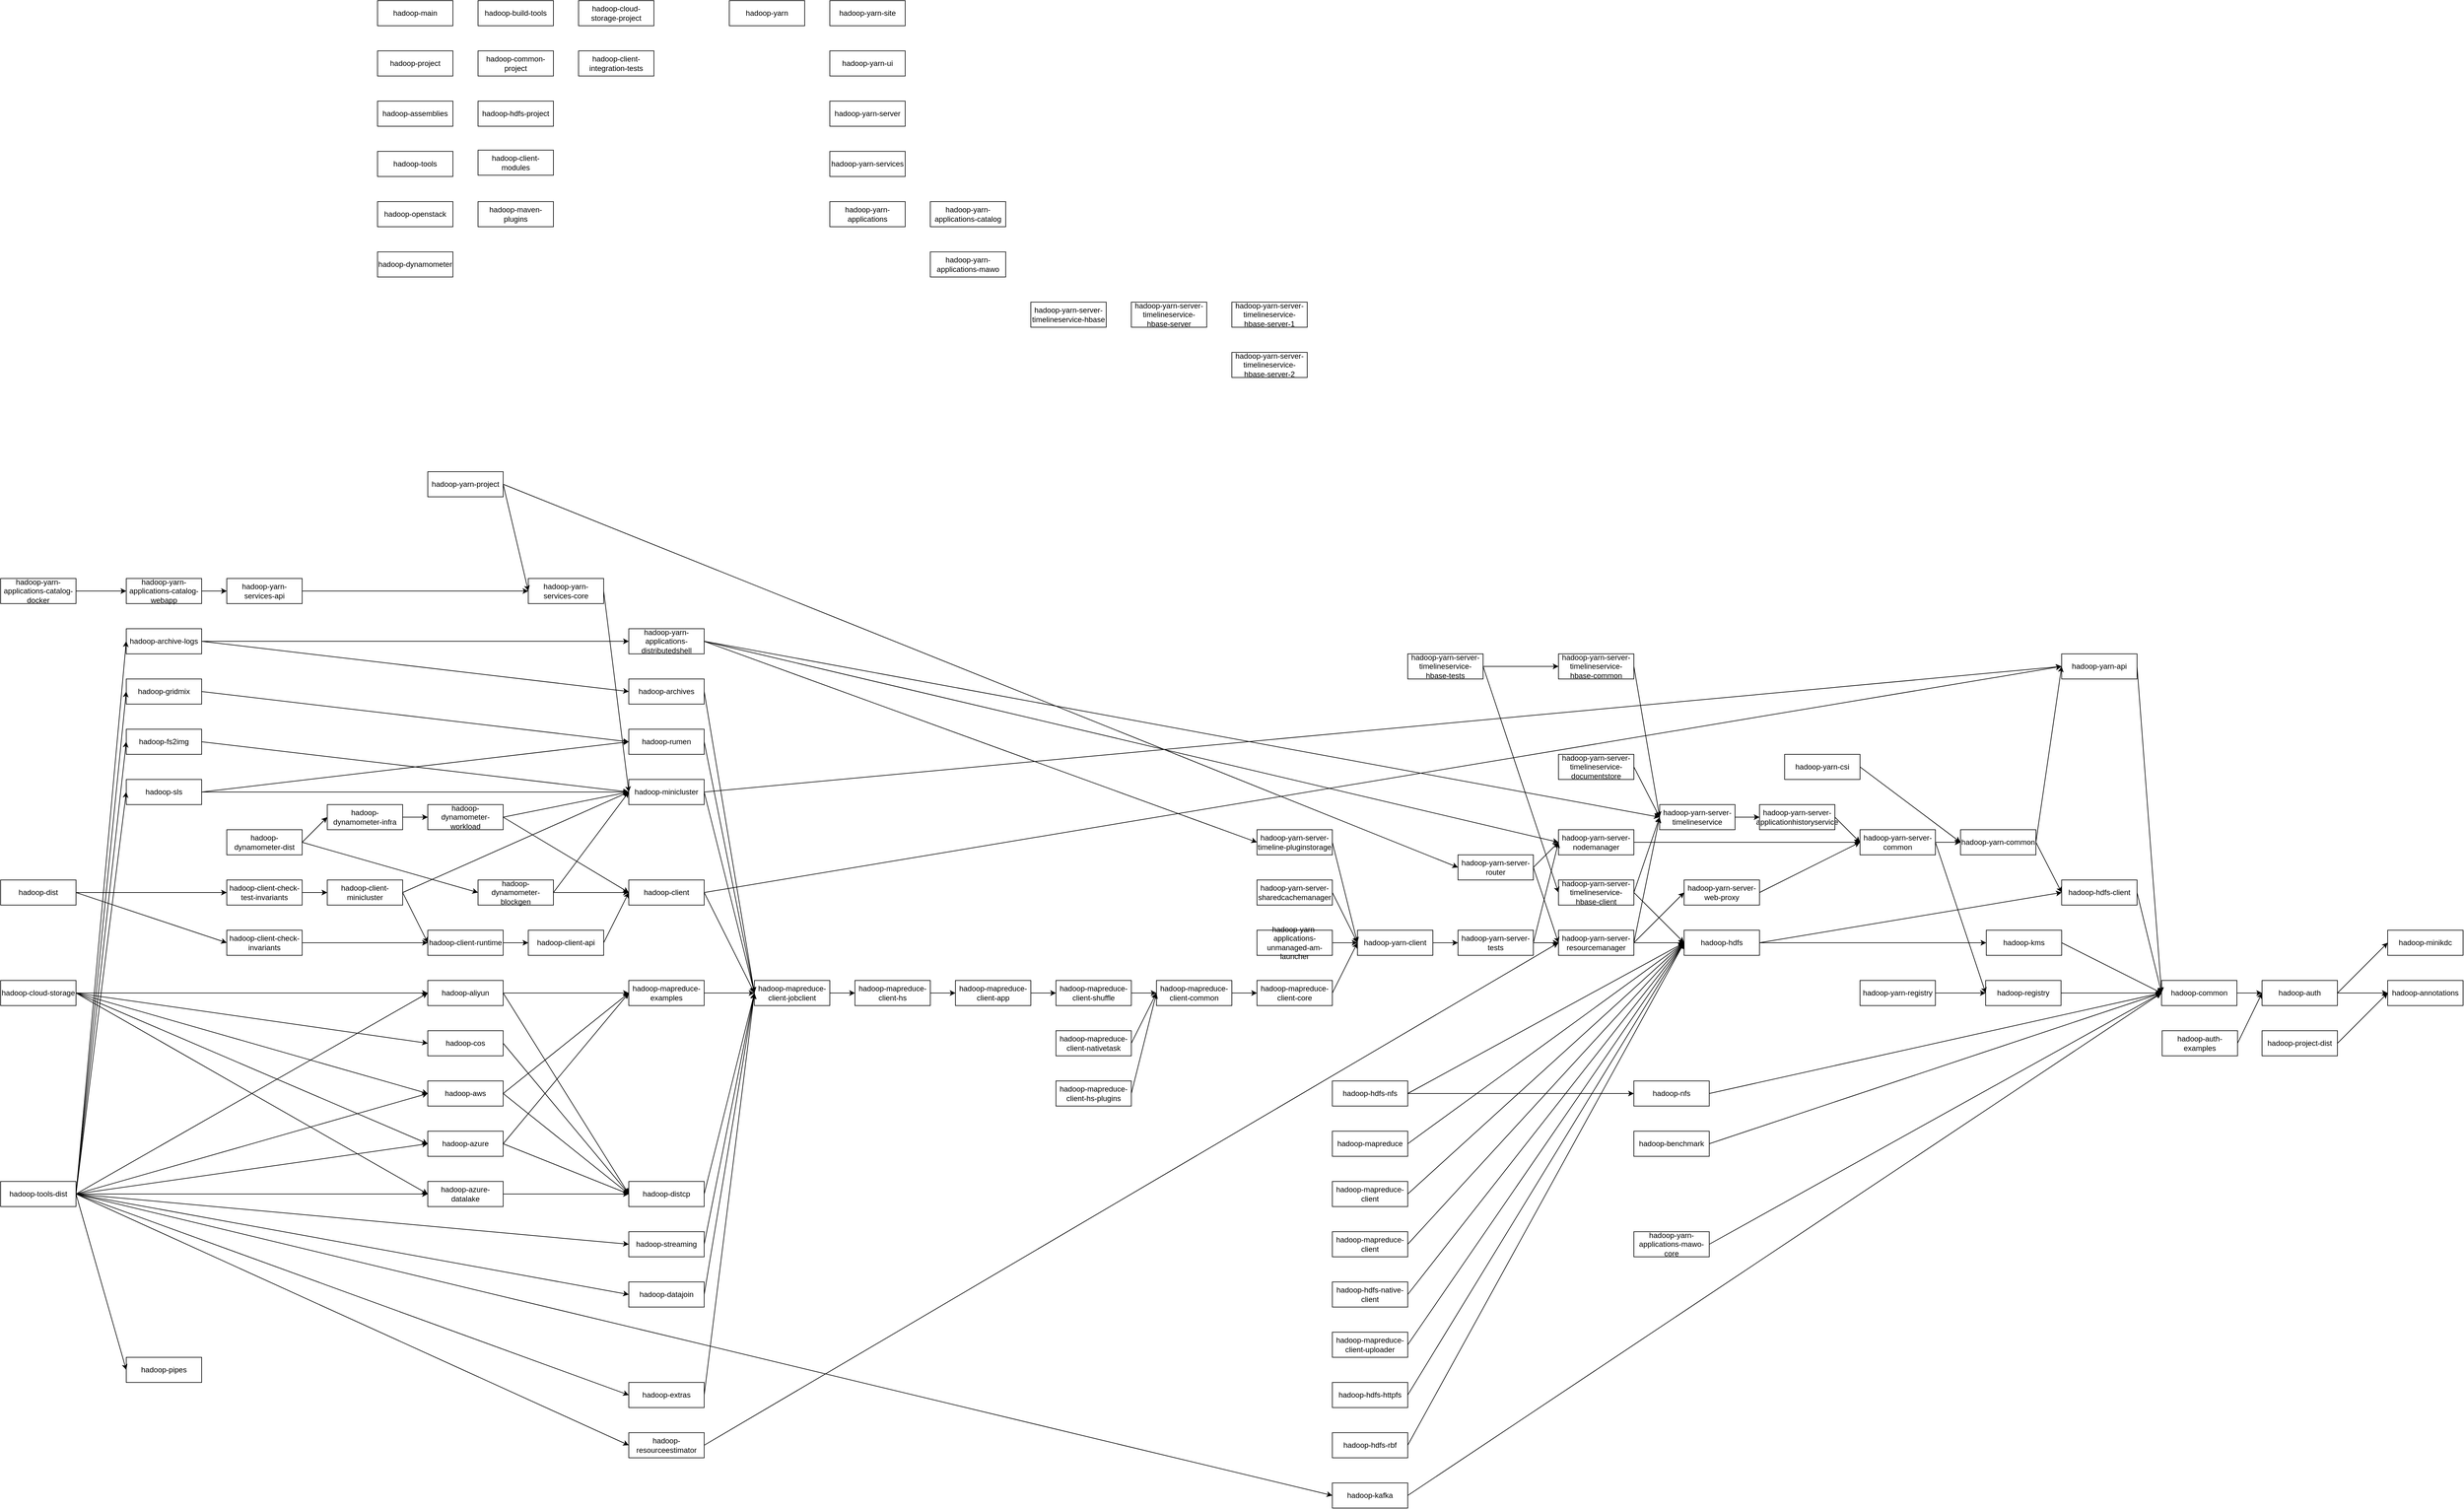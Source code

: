 <mxfile version="14.5.1" type="device"><diagram id="XuL9XUiVQcuMkQEIxavh" name="第 1 页"><mxGraphModel dx="5410" dy="5385" grid="1" gridSize="10" guides="1" tooltips="1" connect="1" arrows="1" fold="1" page="1" pageScale="1" pageWidth="827" pageHeight="1169" math="0" shadow="0"><root><mxCell id="0"/><mxCell id="1" parent="0"/><mxCell id="Td9CVgdUfMB1bh6kpuCU-1" value="hadoop-main" style="rounded=0;whiteSpace=wrap;html=1;" vertex="1" parent="1"><mxGeometry x="-1040" y="-3160" width="120" height="40" as="geometry"/></mxCell><mxCell id="Td9CVgdUfMB1bh6kpuCU-3" value="hadoop-project" style="rounded=0;whiteSpace=wrap;html=1;" vertex="1" parent="1"><mxGeometry x="-1040" y="-3080" width="120" height="40" as="geometry"/></mxCell><mxCell id="Td9CVgdUfMB1bh6kpuCU-4" value="hadoop-assemblies" style="rounded=0;whiteSpace=wrap;html=1;" vertex="1" parent="1"><mxGeometry x="-1040" y="-3000" width="120" height="40" as="geometry"/></mxCell><mxCell id="Td9CVgdUfMB1bh6kpuCU-5" value="hadoop-build-tools" style="rounded=0;whiteSpace=wrap;html=1;" vertex="1" parent="1"><mxGeometry x="-880" y="-3160" width="120" height="40" as="geometry"/></mxCell><mxCell id="Td9CVgdUfMB1bh6kpuCU-6" value="hadoop-client-modules" style="rounded=0;whiteSpace=wrap;html=1;" vertex="1" parent="1"><mxGeometry x="-880" y="-2922" width="120" height="40" as="geometry"/></mxCell><mxCell id="Td9CVgdUfMB1bh6kpuCU-7" value="hadoop-client" style="rounded=0;whiteSpace=wrap;html=1;" vertex="1" parent="1"><mxGeometry x="-640" y="-1760" width="120" height="40" as="geometry"/></mxCell><mxCell id="Td9CVgdUfMB1bh6kpuCU-8" value="hadoop-common" style="rounded=0;whiteSpace=wrap;html=1;" vertex="1" parent="1"><mxGeometry x="1800" y="-1600" width="120" height="40" as="geometry"/></mxCell><mxCell id="Td9CVgdUfMB1bh6kpuCU-12" value="hadoop-hdfs-client" style="rounded=0;whiteSpace=wrap;html=1;" vertex="1" parent="1"><mxGeometry x="1641" y="-1760" width="120" height="40" as="geometry"/></mxCell><mxCell id="Td9CVgdUfMB1bh6kpuCU-13" value="hadoop-yarn-api" style="rounded=0;whiteSpace=wrap;html=1;" vertex="1" parent="1"><mxGeometry x="1641" y="-2120" width="120" height="40" as="geometry"/></mxCell><mxCell id="Td9CVgdUfMB1bh6kpuCU-14" value="hadoop-yarn-client" style="rounded=0;whiteSpace=wrap;html=1;" vertex="1" parent="1"><mxGeometry x="520" y="-1680" width="120" height="40" as="geometry"/></mxCell><mxCell id="Td9CVgdUfMB1bh6kpuCU-15" value="hadoop-mapreduce-client-core" style="rounded=0;whiteSpace=wrap;html=1;" vertex="1" parent="1"><mxGeometry x="360" y="-1600" width="120" height="40" as="geometry"/></mxCell><mxCell id="Td9CVgdUfMB1bh6kpuCU-16" value="hadoop-mapreduce-client-jobclient" style="rounded=0;whiteSpace=wrap;html=1;" vertex="1" parent="1"><mxGeometry x="-440" y="-1600" width="120" height="40" as="geometry"/></mxCell><mxCell id="Td9CVgdUfMB1bh6kpuCU-17" value="hadoop-annotations" style="rounded=0;whiteSpace=wrap;html=1;" vertex="1" parent="1"><mxGeometry x="2160" y="-1600" width="120" height="40" as="geometry"/></mxCell><mxCell id="Td9CVgdUfMB1bh6kpuCU-19" value="" style="endArrow=classic;html=1;exitX=1;exitY=0.5;exitDx=0;exitDy=0;entryX=0;entryY=0.5;entryDx=0;entryDy=0;" edge="1" parent="1" source="Td9CVgdUfMB1bh6kpuCU-7" target="Td9CVgdUfMB1bh6kpuCU-13"><mxGeometry width="50" height="50" relative="1" as="geometry"><mxPoint x="530" y="-2130" as="sourcePoint"/><mxPoint x="650" y="-2050" as="targetPoint"/></mxGeometry></mxCell><mxCell id="Td9CVgdUfMB1bh6kpuCU-22" value="" style="endArrow=classic;html=1;exitX=1;exitY=0.5;exitDx=0;exitDy=0;entryX=0;entryY=0.5;entryDx=0;entryDy=0;" edge="1" parent="1" source="Td9CVgdUfMB1bh6kpuCU-7" target="Td9CVgdUfMB1bh6kpuCU-16"><mxGeometry width="50" height="50" relative="1" as="geometry"><mxPoint x="290" y="-2100" as="sourcePoint"/><mxPoint x="380" y="-1810" as="targetPoint"/></mxGeometry></mxCell><mxCell id="Td9CVgdUfMB1bh6kpuCU-23" value="" style="endArrow=classic;html=1;exitX=1;exitY=0.5;exitDx=0;exitDy=0;entryX=0;entryY=0.5;entryDx=0;entryDy=0;" edge="1" parent="1" source="Td9CVgdUfMB1bh6kpuCU-8" target="Td9CVgdUfMB1bh6kpuCU-70"><mxGeometry width="50" height="50" relative="1" as="geometry"><mxPoint x="1410" y="-2170" as="sourcePoint"/><mxPoint x="1490" y="-1810" as="targetPoint"/></mxGeometry></mxCell><mxCell id="Td9CVgdUfMB1bh6kpuCU-24" value="hadoop-client-api" style="rounded=0;whiteSpace=wrap;html=1;" vertex="1" parent="1"><mxGeometry x="-800" y="-1680" width="120" height="40" as="geometry"/></mxCell><mxCell id="Td9CVgdUfMB1bh6kpuCU-25" value="" style="endArrow=classic;html=1;exitX=1;exitY=0.5;exitDx=0;exitDy=0;entryX=0;entryY=0.5;entryDx=0;entryDy=0;" edge="1" parent="1" source="Td9CVgdUfMB1bh6kpuCU-24" target="Td9CVgdUfMB1bh6kpuCU-7"><mxGeometry width="50" height="50" relative="1" as="geometry"><mxPoint x="-100" y="-1890" as="sourcePoint"/><mxPoint x="20" y="-1890" as="targetPoint"/></mxGeometry></mxCell><mxCell id="Td9CVgdUfMB1bh6kpuCU-27" value="hadoop-client-check-invariants" style="rounded=0;whiteSpace=wrap;html=1;" vertex="1" parent="1"><mxGeometry x="-1280" y="-1680" width="120" height="40" as="geometry"/></mxCell><mxCell id="Td9CVgdUfMB1bh6kpuCU-29" value="hadoop-client-runtime" style="rounded=0;whiteSpace=wrap;html=1;" vertex="1" parent="1"><mxGeometry x="-960" y="-1680" width="120" height="40" as="geometry"/></mxCell><mxCell id="Td9CVgdUfMB1bh6kpuCU-30" value="" style="endArrow=classic;html=1;exitX=1;exitY=0.5;exitDx=0;exitDy=0;entryX=0;entryY=0.5;entryDx=0;entryDy=0;" edge="1" parent="1" source="Td9CVgdUfMB1bh6kpuCU-27" target="Td9CVgdUfMB1bh6kpuCU-29"><mxGeometry width="50" height="50" relative="1" as="geometry"><mxPoint x="-900" y="-1890" as="sourcePoint"/><mxPoint x="-780" y="-1890" as="targetPoint"/></mxGeometry></mxCell><mxCell id="Td9CVgdUfMB1bh6kpuCU-31" value="hadoop-client-check-test-invariants" style="rounded=0;whiteSpace=wrap;html=1;" vertex="1" parent="1"><mxGeometry x="-1280" y="-1760" width="120" height="40" as="geometry"/></mxCell><mxCell id="Td9CVgdUfMB1bh6kpuCU-32" value="hadoop-client-minicluster" style="rounded=0;whiteSpace=wrap;html=1;" vertex="1" parent="1"><mxGeometry x="-1120" y="-1760" width="120" height="40" as="geometry"/></mxCell><mxCell id="Td9CVgdUfMB1bh6kpuCU-35" value="" style="endArrow=classic;html=1;exitX=1;exitY=0.5;exitDx=0;exitDy=0;entryX=0;entryY=0.5;entryDx=0;entryDy=0;" edge="1" parent="1" source="Td9CVgdUfMB1bh6kpuCU-31" target="Td9CVgdUfMB1bh6kpuCU-32"><mxGeometry width="50" height="50" relative="1" as="geometry"><mxPoint x="-900" y="-1810" as="sourcePoint"/><mxPoint x="-780" y="-1810" as="targetPoint"/></mxGeometry></mxCell><mxCell id="Td9CVgdUfMB1bh6kpuCU-36" value="hadoop-client-integration-tests" style="rounded=0;whiteSpace=wrap;html=1;" vertex="1" parent="1"><mxGeometry x="-720" y="-3080" width="120" height="40" as="geometry"/></mxCell><mxCell id="Td9CVgdUfMB1bh6kpuCU-38" value="" style="endArrow=classic;html=1;entryX=0;entryY=0.5;entryDx=0;entryDy=0;exitX=1;exitY=0.5;exitDx=0;exitDy=0;" edge="1" parent="1" source="Td9CVgdUfMB1bh6kpuCU-32" target="Td9CVgdUfMB1bh6kpuCU-29"><mxGeometry width="50" height="50" relative="1" as="geometry"><mxPoint x="-670" y="-1740" as="sourcePoint"/><mxPoint x="-540" y="-1890" as="targetPoint"/></mxGeometry></mxCell><mxCell id="Td9CVgdUfMB1bh6kpuCU-39" value="hadoop-minicluster" style="rounded=0;whiteSpace=wrap;html=1;" vertex="1" parent="1"><mxGeometry x="-640" y="-1920" width="120" height="40" as="geometry"/></mxCell><mxCell id="Td9CVgdUfMB1bh6kpuCU-40" value="" style="endArrow=classic;html=1;entryX=0;entryY=0.5;entryDx=0;entryDy=0;exitX=1;exitY=0.5;exitDx=0;exitDy=0;" edge="1" parent="1" source="Td9CVgdUfMB1bh6kpuCU-32" target="Td9CVgdUfMB1bh6kpuCU-39"><mxGeometry width="50" height="50" relative="1" as="geometry"><mxPoint x="-190" y="-1730" as="sourcePoint"/><mxPoint x="-70" y="-1810" as="targetPoint"/></mxGeometry></mxCell><mxCell id="Td9CVgdUfMB1bh6kpuCU-41" value="hadoop-yarn-server-timelineservice" style="rounded=0;whiteSpace=wrap;html=1;" vertex="1" parent="1"><mxGeometry x="1001" y="-1880" width="120" height="40" as="geometry"/></mxCell><mxCell id="Td9CVgdUfMB1bh6kpuCU-43" value="hadoop-hdfs" style="rounded=0;whiteSpace=wrap;html=1;" vertex="1" parent="1"><mxGeometry x="1040" y="-1680" width="120" height="40" as="geometry"/></mxCell><mxCell id="Td9CVgdUfMB1bh6kpuCU-45" value="hadoop-yarn-server-nodemanager" style="rounded=0;whiteSpace=wrap;html=1;" vertex="1" parent="1"><mxGeometry x="840" y="-1840" width="120" height="40" as="geometry"/></mxCell><mxCell id="Td9CVgdUfMB1bh6kpuCU-47" value="hadoop-yarn-server-web-proxy" style="rounded=0;whiteSpace=wrap;html=1;" vertex="1" parent="1"><mxGeometry x="1040" y="-1760" width="120" height="40" as="geometry"/></mxCell><mxCell id="Td9CVgdUfMB1bh6kpuCU-49" value="" style="endArrow=classic;html=1;exitX=1;exitY=0.5;exitDx=0;exitDy=0;entryX=0;entryY=0.5;entryDx=0;entryDy=0;" edge="1" parent="1" source="Td9CVgdUfMB1bh6kpuCU-29" target="Td9CVgdUfMB1bh6kpuCU-24"><mxGeometry width="50" height="50" relative="1" as="geometry"><mxPoint x="-340" y="-1890" as="sourcePoint"/><mxPoint x="-220" y="-1890" as="targetPoint"/></mxGeometry></mxCell><mxCell id="Td9CVgdUfMB1bh6kpuCU-50" value="hadoop-cloud-storage-project" style="rounded=0;whiteSpace=wrap;html=1;" vertex="1" parent="1"><mxGeometry x="-720" y="-3160" width="120" height="40" as="geometry"/></mxCell><mxCell id="Td9CVgdUfMB1bh6kpuCU-51" value="hadoop-cloud-storage" style="rounded=0;whiteSpace=wrap;html=1;" vertex="1" parent="1"><mxGeometry x="-1640" y="-1600" width="120" height="40" as="geometry"/></mxCell><mxCell id="Td9CVgdUfMB1bh6kpuCU-54" value="hadoop-aliyun" style="rounded=0;whiteSpace=wrap;html=1;" vertex="1" parent="1"><mxGeometry x="-960" y="-1600" width="120" height="40" as="geometry"/></mxCell><mxCell id="Td9CVgdUfMB1bh6kpuCU-55" value="" style="endArrow=classic;html=1;entryX=0;entryY=0.5;entryDx=0;entryDy=0;exitX=1;exitY=0.5;exitDx=0;exitDy=0;" edge="1" parent="1" source="Td9CVgdUfMB1bh6kpuCU-51" target="Td9CVgdUfMB1bh6kpuCU-54"><mxGeometry width="50" height="50" relative="1" as="geometry"><mxPoint x="-960" y="-1420.0" as="sourcePoint"/><mxPoint x="-390" y="-2050" as="targetPoint"/></mxGeometry></mxCell><mxCell id="Td9CVgdUfMB1bh6kpuCU-56" value="hadoop-aws" style="rounded=0;whiteSpace=wrap;html=1;" vertex="1" parent="1"><mxGeometry x="-960" y="-1440" width="120" height="40" as="geometry"/></mxCell><mxCell id="Td9CVgdUfMB1bh6kpuCU-57" value="hadoop-azure" style="rounded=0;whiteSpace=wrap;html=1;" vertex="1" parent="1"><mxGeometry x="-960" y="-1360" width="120" height="40" as="geometry"/></mxCell><mxCell id="Td9CVgdUfMB1bh6kpuCU-58" value="hadoop-azure-datalake" style="rounded=0;whiteSpace=wrap;html=1;" vertex="1" parent="1"><mxGeometry x="-960" y="-1280" width="120" height="40" as="geometry"/></mxCell><mxCell id="Td9CVgdUfMB1bh6kpuCU-59" value="" style="endArrow=classic;html=1;entryX=0;entryY=0.5;entryDx=0;entryDy=0;exitX=1;exitY=0.5;exitDx=0;exitDy=0;" edge="1" parent="1" source="Td9CVgdUfMB1bh6kpuCU-51" target="Td9CVgdUfMB1bh6kpuCU-56"><mxGeometry width="50" height="50" relative="1" as="geometry"><mxPoint x="-960" y="-1500.0" as="sourcePoint"/><mxPoint x="-390" y="-2050" as="targetPoint"/></mxGeometry></mxCell><mxCell id="Td9CVgdUfMB1bh6kpuCU-60" value="" style="endArrow=classic;html=1;entryX=0;entryY=0.5;entryDx=0;entryDy=0;exitX=1;exitY=0.5;exitDx=0;exitDy=0;" edge="1" parent="1" source="Td9CVgdUfMB1bh6kpuCU-51" target="Td9CVgdUfMB1bh6kpuCU-57"><mxGeometry width="50" height="50" relative="1" as="geometry"><mxPoint x="-960" y="-1500.0" as="sourcePoint"/><mxPoint x="-390" y="-1970" as="targetPoint"/></mxGeometry></mxCell><mxCell id="Td9CVgdUfMB1bh6kpuCU-61" value="" style="endArrow=classic;html=1;entryX=0;entryY=0.5;entryDx=0;entryDy=0;exitX=1;exitY=0.5;exitDx=0;exitDy=0;" edge="1" parent="1" source="Td9CVgdUfMB1bh6kpuCU-51" target="Td9CVgdUfMB1bh6kpuCU-58"><mxGeometry width="50" height="50" relative="1" as="geometry"><mxPoint x="-960" y="-1500.0" as="sourcePoint"/><mxPoint x="-390" y="-1890" as="targetPoint"/></mxGeometry></mxCell><mxCell id="Td9CVgdUfMB1bh6kpuCU-62" value="hadoop-cos" style="rounded=0;whiteSpace=wrap;html=1;" vertex="1" parent="1"><mxGeometry x="-960" y="-1520" width="120" height="40" as="geometry"/></mxCell><mxCell id="Td9CVgdUfMB1bh6kpuCU-63" value="" style="endArrow=classic;html=1;entryX=0;entryY=0.5;entryDx=0;entryDy=0;exitX=1;exitY=0.5;exitDx=0;exitDy=0;" edge="1" parent="1" source="Td9CVgdUfMB1bh6kpuCU-51" target="Td9CVgdUfMB1bh6kpuCU-62"><mxGeometry width="50" height="50" relative="1" as="geometry"><mxPoint x="-960" y="-1500.0" as="sourcePoint"/><mxPoint x="-390" y="-1810.0" as="targetPoint"/></mxGeometry></mxCell><mxCell id="Td9CVgdUfMB1bh6kpuCU-64" value="hadoop-yarn-server-tests" style="rounded=0;whiteSpace=wrap;html=1;" vertex="1" parent="1"><mxGeometry x="680" y="-1680" width="120" height="40" as="geometry"/></mxCell><mxCell id="Td9CVgdUfMB1bh6kpuCU-66" value="hadoop-mapreduce-client-hs" style="rounded=0;whiteSpace=wrap;html=1;" vertex="1" parent="1"><mxGeometry x="-280" y="-1600" width="120" height="40" as="geometry"/></mxCell><mxCell id="Td9CVgdUfMB1bh6kpuCU-68" value="hadoop-distcp" style="rounded=0;whiteSpace=wrap;html=1;" vertex="1" parent="1"><mxGeometry x="-640" y="-1280" width="120" height="40" as="geometry"/></mxCell><mxCell id="Td9CVgdUfMB1bh6kpuCU-69" value="" style="endArrow=classic;html=1;entryX=0;entryY=0.5;entryDx=0;entryDy=0;exitX=1;exitY=0.5;exitDx=0;exitDy=0;" edge="1" parent="1" source="Td9CVgdUfMB1bh6kpuCU-62" target="Td9CVgdUfMB1bh6kpuCU-68"><mxGeometry width="50" height="50" relative="1" as="geometry"><mxPoint x="-710" y="-1090" as="sourcePoint"/><mxPoint x="-590" y="-1010.0" as="targetPoint"/></mxGeometry></mxCell><mxCell id="Td9CVgdUfMB1bh6kpuCU-70" value="hadoop-auth" style="rounded=0;whiteSpace=wrap;html=1;" vertex="1" parent="1"><mxGeometry x="1960" y="-1600" width="120" height="40" as="geometry"/></mxCell><mxCell id="Td9CVgdUfMB1bh6kpuCU-71" value="" style="endArrow=classic;html=1;entryX=0;entryY=0.5;entryDx=0;entryDy=0;exitX=1;exitY=0.5;exitDx=0;exitDy=0;" edge="1" parent="1" source="Td9CVgdUfMB1bh6kpuCU-70" target="Td9CVgdUfMB1bh6kpuCU-17"><mxGeometry width="50" height="50" relative="1" as="geometry"><mxPoint x="1370" y="-1330.0" as="sourcePoint"/><mxPoint x="1490" y="-1330.0" as="targetPoint"/></mxGeometry></mxCell><mxCell id="Td9CVgdUfMB1bh6kpuCU-72" value="hadoop-minikdc" style="rounded=0;whiteSpace=wrap;html=1;" vertex="1" parent="1"><mxGeometry x="2160" y="-1680" width="120" height="40" as="geometry"/></mxCell><mxCell id="Td9CVgdUfMB1bh6kpuCU-73" value="" style="endArrow=classic;html=1;entryX=0;entryY=0.5;entryDx=0;entryDy=0;exitX=1;exitY=0.5;exitDx=0;exitDy=0;" edge="1" parent="1" source="Td9CVgdUfMB1bh6kpuCU-70" target="Td9CVgdUfMB1bh6kpuCU-72"><mxGeometry width="50" height="50" relative="1" as="geometry"><mxPoint x="1370" y="-1570" as="sourcePoint"/><mxPoint x="1730" y="-1570" as="targetPoint"/></mxGeometry></mxCell><mxCell id="Td9CVgdUfMB1bh6kpuCU-74" value="hadoop-auth-examples" style="rounded=0;whiteSpace=wrap;html=1;" vertex="1" parent="1"><mxGeometry x="1801" y="-1520" width="120" height="40" as="geometry"/></mxCell><mxCell id="Td9CVgdUfMB1bh6kpuCU-75" value="" style="endArrow=classic;html=1;entryX=0;entryY=0.5;entryDx=0;entryDy=0;exitX=1;exitY=0.5;exitDx=0;exitDy=0;" edge="1" parent="1" source="Td9CVgdUfMB1bh6kpuCU-74" target="Td9CVgdUfMB1bh6kpuCU-70"><mxGeometry width="50" height="50" relative="1" as="geometry"><mxPoint x="1370" y="-1530" as="sourcePoint"/><mxPoint x="1490" y="-1530" as="targetPoint"/></mxGeometry></mxCell><mxCell id="Td9CVgdUfMB1bh6kpuCU-76" value="hadoop-kms" style="rounded=0;whiteSpace=wrap;html=1;" vertex="1" parent="1"><mxGeometry x="1521" y="-1680" width="120" height="40" as="geometry"/></mxCell><mxCell id="Td9CVgdUfMB1bh6kpuCU-77" value="" style="endArrow=classic;html=1;exitX=1;exitY=0.5;exitDx=0;exitDy=0;entryX=0;entryY=0.5;entryDx=0;entryDy=0;" edge="1" parent="1" source="Td9CVgdUfMB1bh6kpuCU-76" target="Td9CVgdUfMB1bh6kpuCU-8"><mxGeometry width="50" height="50" relative="1" as="geometry"><mxPoint x="1530" y="-1570" as="sourcePoint"/><mxPoint x="1630" y="-1650" as="targetPoint"/></mxGeometry></mxCell><mxCell id="Td9CVgdUfMB1bh6kpuCU-79" value="hadoop-nfs" style="rounded=0;whiteSpace=wrap;html=1;" vertex="1" parent="1"><mxGeometry x="960" y="-1440" width="120" height="40" as="geometry"/></mxCell><mxCell id="Td9CVgdUfMB1bh6kpuCU-80" value="" style="endArrow=classic;html=1;exitX=1;exitY=0.5;exitDx=0;exitDy=0;entryX=0;entryY=0.5;entryDx=0;entryDy=0;" edge="1" parent="1" source="Td9CVgdUfMB1bh6kpuCU-79" target="Td9CVgdUfMB1bh6kpuCU-8"><mxGeometry width="50" height="50" relative="1" as="geometry"><mxPoint x="1050" y="-1570" as="sourcePoint"/><mxPoint x="1170" y="-1570" as="targetPoint"/></mxGeometry></mxCell><mxCell id="Td9CVgdUfMB1bh6kpuCU-82" value="hadoop-registry" style="rounded=0;whiteSpace=wrap;html=1;" vertex="1" parent="1"><mxGeometry x="1520" y="-1600" width="120" height="40" as="geometry"/></mxCell><mxCell id="Td9CVgdUfMB1bh6kpuCU-83" value="" style="endArrow=classic;html=1;exitX=1;exitY=0.5;exitDx=0;exitDy=0;entryX=0;entryY=0.5;entryDx=0;entryDy=0;" edge="1" parent="1" source="Td9CVgdUfMB1bh6kpuCU-82" target="Td9CVgdUfMB1bh6kpuCU-8"><mxGeometry width="50" height="50" relative="1" as="geometry"><mxPoint x="1050" y="-1570" as="sourcePoint"/><mxPoint x="1110" y="-1550" as="targetPoint"/></mxGeometry></mxCell><mxCell id="Td9CVgdUfMB1bh6kpuCU-84" value="hadoop-common-project" style="rounded=0;whiteSpace=wrap;html=1;" vertex="1" parent="1"><mxGeometry x="-880" y="-3080" width="120" height="40" as="geometry"/></mxCell><mxCell id="Td9CVgdUfMB1bh6kpuCU-85" value="hadoop-dist" style="rounded=0;whiteSpace=wrap;html=1;" vertex="1" parent="1"><mxGeometry x="-1640" y="-1760" width="120" height="40" as="geometry"/></mxCell><mxCell id="Td9CVgdUfMB1bh6kpuCU-88" value="hadoop-mapreduce-client-app" style="rounded=0;whiteSpace=wrap;html=1;" vertex="1" parent="1"><mxGeometry x="-120" y="-1600" width="120" height="40" as="geometry"/></mxCell><mxCell id="Td9CVgdUfMB1bh6kpuCU-91" value="" style="endArrow=classic;html=1;entryX=0;entryY=0.5;entryDx=0;entryDy=0;exitX=1;exitY=0.5;exitDx=0;exitDy=0;" edge="1" parent="1" source="Td9CVgdUfMB1bh6kpuCU-85" target="Td9CVgdUfMB1bh6kpuCU-27"><mxGeometry width="50" height="50" relative="1" as="geometry"><mxPoint x="-1170" y="-2000" as="sourcePoint"/><mxPoint x="-780" y="-1810" as="targetPoint"/></mxGeometry></mxCell><mxCell id="Td9CVgdUfMB1bh6kpuCU-92" value="" style="endArrow=classic;html=1;entryX=0;entryY=0.5;entryDx=0;entryDy=0;exitX=1;exitY=0.5;exitDx=0;exitDy=0;" edge="1" parent="1" source="Td9CVgdUfMB1bh6kpuCU-85" target="Td9CVgdUfMB1bh6kpuCU-31"><mxGeometry width="50" height="50" relative="1" as="geometry"><mxPoint x="-1160" y="-1990" as="sourcePoint"/><mxPoint x="-1020" y="-1890" as="targetPoint"/></mxGeometry></mxCell><mxCell id="Td9CVgdUfMB1bh6kpuCU-93" value="hadoop-hdfs-project" style="rounded=0;whiteSpace=wrap;html=1;" vertex="1" parent="1"><mxGeometry x="-880" y="-3000" width="120" height="40" as="geometry"/></mxCell><mxCell id="Td9CVgdUfMB1bh6kpuCU-94" value="" style="endArrow=classic;html=1;exitX=1;exitY=0.5;exitDx=0;exitDy=0;entryX=0;entryY=0.5;entryDx=0;entryDy=0;" edge="1" parent="1" source="Td9CVgdUfMB1bh6kpuCU-43" target="Td9CVgdUfMB1bh6kpuCU-76"><mxGeometry width="50" height="50" relative="1" as="geometry"><mxPoint x="1050" y="-1570" as="sourcePoint"/><mxPoint x="1170" y="-1570" as="targetPoint"/></mxGeometry></mxCell><mxCell id="Td9CVgdUfMB1bh6kpuCU-95" value="" style="endArrow=classic;html=1;exitX=1;exitY=0.5;exitDx=0;exitDy=0;entryX=0;entryY=0.5;entryDx=0;entryDy=0;" edge="1" parent="1" source="Td9CVgdUfMB1bh6kpuCU-43" target="Td9CVgdUfMB1bh6kpuCU-12"><mxGeometry width="50" height="50" relative="1" as="geometry"><mxPoint x="810" y="-1970" as="sourcePoint"/><mxPoint x="930" y="-2130" as="targetPoint"/></mxGeometry></mxCell><mxCell id="Td9CVgdUfMB1bh6kpuCU-96" value="" style="endArrow=classic;html=1;exitX=1;exitY=0.5;exitDx=0;exitDy=0;entryX=0;entryY=0.5;entryDx=0;entryDy=0;" edge="1" parent="1" source="Td9CVgdUfMB1bh6kpuCU-12" target="Td9CVgdUfMB1bh6kpuCU-8"><mxGeometry width="50" height="50" relative="1" as="geometry"><mxPoint x="810" y="-1970" as="sourcePoint"/><mxPoint x="1170" y="-1680" as="targetPoint"/></mxGeometry></mxCell><mxCell id="Td9CVgdUfMB1bh6kpuCU-97" value="hadoop-hdfs-httpfs" style="rounded=0;whiteSpace=wrap;html=1;" vertex="1" parent="1"><mxGeometry x="480" y="-960" width="120" height="40" as="geometry"/></mxCell><mxCell id="Td9CVgdUfMB1bh6kpuCU-98" value="" style="endArrow=classic;html=1;exitX=1;exitY=0.5;exitDx=0;exitDy=0;entryX=0;entryY=0.5;entryDx=0;entryDy=0;" edge="1" parent="1" source="Td9CVgdUfMB1bh6kpuCU-97" target="Td9CVgdUfMB1bh6kpuCU-43"><mxGeometry width="50" height="50" relative="1" as="geometry"><mxPoint x="50" y="-1890" as="sourcePoint"/><mxPoint x="160" y="-1740" as="targetPoint"/></mxGeometry></mxCell><mxCell id="Td9CVgdUfMB1bh6kpuCU-99" value="hadoop-hdfs-native-client" style="rounded=0;whiteSpace=wrap;html=1;" vertex="1" parent="1"><mxGeometry x="480" y="-1120" width="120" height="40" as="geometry"/></mxCell><mxCell id="Td9CVgdUfMB1bh6kpuCU-100" value="" style="endArrow=classic;html=1;exitX=1;exitY=0.5;exitDx=0;exitDy=0;entryX=0;entryY=0.5;entryDx=0;entryDy=0;" edge="1" parent="1" source="Td9CVgdUfMB1bh6kpuCU-99" target="Td9CVgdUfMB1bh6kpuCU-43"><mxGeometry width="50" height="50" relative="1" as="geometry"><mxPoint x="-190" y="-1410" as="sourcePoint"/><mxPoint x="170" y="-1730" as="targetPoint"/></mxGeometry></mxCell><mxCell id="Td9CVgdUfMB1bh6kpuCU-101" value="hadoop-hdfs-nfs" style="rounded=0;whiteSpace=wrap;html=1;" vertex="1" parent="1"><mxGeometry x="480" y="-1440" width="120" height="40" as="geometry"/></mxCell><mxCell id="Td9CVgdUfMB1bh6kpuCU-102" value="" style="endArrow=classic;html=1;exitX=1;exitY=0.5;exitDx=0;exitDy=0;entryX=0;entryY=0.5;entryDx=0;entryDy=0;" edge="1" parent="1" source="Td9CVgdUfMB1bh6kpuCU-101" target="Td9CVgdUfMB1bh6kpuCU-43"><mxGeometry width="50" height="50" relative="1" as="geometry"><mxPoint x="-190" y="-1330" as="sourcePoint"/><mxPoint x="170" y="-1730" as="targetPoint"/></mxGeometry></mxCell><mxCell id="Td9CVgdUfMB1bh6kpuCU-103" value="" style="endArrow=classic;html=1;exitX=1;exitY=0.5;exitDx=0;exitDy=0;entryX=0;entryY=0.5;entryDx=0;entryDy=0;" edge="1" parent="1" source="Td9CVgdUfMB1bh6kpuCU-101" target="Td9CVgdUfMB1bh6kpuCU-79"><mxGeometry width="50" height="50" relative="1" as="geometry"><mxPoint x="-190" y="-1250" as="sourcePoint"/><mxPoint x="170" y="-1730" as="targetPoint"/></mxGeometry></mxCell><mxCell id="Td9CVgdUfMB1bh6kpuCU-104" value="hadoop-hdfs-rbf" style="rounded=0;whiteSpace=wrap;html=1;" vertex="1" parent="1"><mxGeometry x="480" y="-880" width="120" height="40" as="geometry"/></mxCell><mxCell id="Td9CVgdUfMB1bh6kpuCU-105" value="" style="endArrow=classic;html=1;exitX=1;exitY=0.5;exitDx=0;exitDy=0;entryX=0;entryY=0.5;entryDx=0;entryDy=0;" edge="1" parent="1" source="Td9CVgdUfMB1bh6kpuCU-104" target="Td9CVgdUfMB1bh6kpuCU-43"><mxGeometry width="50" height="50" relative="1" as="geometry"><mxPoint x="-190" y="-1250" as="sourcePoint"/><mxPoint x="170" y="-1730" as="targetPoint"/></mxGeometry></mxCell><mxCell id="Td9CVgdUfMB1bh6kpuCU-106" value="hadoop-mapreduce" style="rounded=0;whiteSpace=wrap;html=1;" vertex="1" parent="1"><mxGeometry x="480" y="-1360" width="120" height="40" as="geometry"/></mxCell><mxCell id="Td9CVgdUfMB1bh6kpuCU-107" value="" style="endArrow=classic;html=1;exitX=1;exitY=0.5;exitDx=0;exitDy=0;entryX=0;entryY=0.5;entryDx=0;entryDy=0;" edge="1" parent="1" source="Td9CVgdUfMB1bh6kpuCU-106" target="Td9CVgdUfMB1bh6kpuCU-43"><mxGeometry width="50" height="50" relative="1" as="geometry"><mxPoint x="-190" y="-1170" as="sourcePoint"/><mxPoint x="890" y="-1490" as="targetPoint"/></mxGeometry></mxCell><mxCell id="Td9CVgdUfMB1bh6kpuCU-108" value="hadoop-mapreduce-client" style="rounded=0;whiteSpace=wrap;html=1;" vertex="1" parent="1"><mxGeometry x="480" y="-1280" width="120" height="40" as="geometry"/></mxCell><mxCell id="Td9CVgdUfMB1bh6kpuCU-109" value="" style="endArrow=classic;html=1;exitX=1;exitY=0.5;exitDx=0;exitDy=0;entryX=0;entryY=0.5;entryDx=0;entryDy=0;" edge="1" parent="1" source="Td9CVgdUfMB1bh6kpuCU-108" target="Td9CVgdUfMB1bh6kpuCU-43"><mxGeometry width="50" height="50" relative="1" as="geometry"><mxPoint x="-190" y="-1090" as="sourcePoint"/><mxPoint x="170" y="-1730" as="targetPoint"/></mxGeometry></mxCell><mxCell id="Td9CVgdUfMB1bh6kpuCU-111" value="hadoop-mapreduce-client-common" style="rounded=0;whiteSpace=wrap;html=1;" vertex="1" parent="1"><mxGeometry x="200" y="-1600" width="120" height="40" as="geometry"/></mxCell><mxCell id="Td9CVgdUfMB1bh6kpuCU-113" value="hadoop-yarn-common" style="rounded=0;whiteSpace=wrap;html=1;" vertex="1" parent="1"><mxGeometry x="1480" y="-1840" width="120" height="40" as="geometry"/></mxCell><mxCell id="Td9CVgdUfMB1bh6kpuCU-116" value="hadoop-yarn-server-common" style="rounded=0;whiteSpace=wrap;html=1;" vertex="1" parent="1"><mxGeometry x="1320" y="-1840" width="120" height="40" as="geometry"/></mxCell><mxCell id="Td9CVgdUfMB1bh6kpuCU-119" value="hadoop-yarn-server-resourcemanager" style="rounded=0;whiteSpace=wrap;html=1;" vertex="1" parent="1"><mxGeometry x="840" y="-1680" width="120" height="40" as="geometry"/></mxCell><mxCell id="Td9CVgdUfMB1bh6kpuCU-121" value="hadoop-mapreduce-client-shuffle" style="rounded=0;whiteSpace=wrap;html=1;" vertex="1" parent="1"><mxGeometry x="40" y="-1600" width="120" height="40" as="geometry"/></mxCell><mxCell id="Td9CVgdUfMB1bh6kpuCU-122" value="" style="endArrow=classic;html=1;exitX=1;exitY=0.5;exitDx=0;exitDy=0;entryX=0;entryY=0.5;entryDx=0;entryDy=0;" edge="1" parent="1" source="Td9CVgdUfMB1bh6kpuCU-88" target="Td9CVgdUfMB1bh6kpuCU-121"><mxGeometry width="50" height="50" relative="1" as="geometry"><mxPoint x="-470" y="-1890" as="sourcePoint"/><mxPoint x="-110" y="-1530" as="targetPoint"/></mxGeometry></mxCell><mxCell id="Td9CVgdUfMB1bh6kpuCU-125" value="" style="endArrow=classic;html=1;exitX=1;exitY=0.5;exitDx=0;exitDy=0;entryX=0;entryY=0.5;entryDx=0;entryDy=0;" edge="1" parent="1" source="Td9CVgdUfMB1bh6kpuCU-111" target="Td9CVgdUfMB1bh6kpuCU-15"><mxGeometry width="50" height="50" relative="1" as="geometry"><mxPoint x="130" y="-1490" as="sourcePoint"/><mxPoint x="730" y="-2050" as="targetPoint"/></mxGeometry></mxCell><mxCell id="Td9CVgdUfMB1bh6kpuCU-126" value="" style="endArrow=classic;html=1;exitX=1;exitY=0.5;exitDx=0;exitDy=0;entryX=0;entryY=0.5;entryDx=0;entryDy=0;" edge="1" parent="1" source="Td9CVgdUfMB1bh6kpuCU-15" target="Td9CVgdUfMB1bh6kpuCU-14"><mxGeometry width="50" height="50" relative="1" as="geometry"><mxPoint x="770" y="-1970" as="sourcePoint"/><mxPoint x="890" y="-2130" as="targetPoint"/></mxGeometry></mxCell><mxCell id="Td9CVgdUfMB1bh6kpuCU-131" value="" style="endArrow=classic;html=1;entryX=0;entryY=0.5;entryDx=0;entryDy=0;exitX=1;exitY=0.5;exitDx=0;exitDy=0;" edge="1" parent="1" source="Td9CVgdUfMB1bh6kpuCU-66" target="Td9CVgdUfMB1bh6kpuCU-88"><mxGeometry width="50" height="50" relative="1" as="geometry"><mxPoint x="-710" y="-1570" as="sourcePoint"/><mxPoint x="-670" y="-1690" as="targetPoint"/></mxGeometry></mxCell><mxCell id="Td9CVgdUfMB1bh6kpuCU-135" value="hadoop-mapreduce-client-hs-plugins" style="rounded=0;whiteSpace=wrap;html=1;" vertex="1" parent="1"><mxGeometry x="40" y="-1440" width="120" height="40" as="geometry"/></mxCell><mxCell id="Td9CVgdUfMB1bh6kpuCU-136" value="" style="endArrow=classic;html=1;entryX=0;entryY=0.5;entryDx=0;entryDy=0;exitX=1;exitY=0.5;exitDx=0;exitDy=0;" edge="1" parent="1" source="Td9CVgdUfMB1bh6kpuCU-135" target="Td9CVgdUfMB1bh6kpuCU-111"><mxGeometry width="50" height="50" relative="1" as="geometry"><mxPoint x="-270" y="-1890" as="sourcePoint"/><mxPoint x="-110" y="-1770" as="targetPoint"/></mxGeometry></mxCell><mxCell id="Td9CVgdUfMB1bh6kpuCU-138" value="" style="endArrow=classic;html=1;exitX=1;exitY=0.5;exitDx=0;exitDy=0;entryX=0;entryY=0.5;entryDx=0;entryDy=0;" edge="1" parent="1" source="Td9CVgdUfMB1bh6kpuCU-16" target="Td9CVgdUfMB1bh6kpuCU-66"><mxGeometry width="50" height="50" relative="1" as="geometry"><mxPoint x="130.0" y="-1890" as="sourcePoint"/><mxPoint x="170.0" y="-1730" as="targetPoint"/></mxGeometry></mxCell><mxCell id="Td9CVgdUfMB1bh6kpuCU-139" value="hadoop-mapreduce-client-nativetask" style="rounded=0;whiteSpace=wrap;html=1;" vertex="1" parent="1"><mxGeometry x="40" y="-1520" width="120" height="40" as="geometry"/></mxCell><mxCell id="Td9CVgdUfMB1bh6kpuCU-140" value="" style="endArrow=classic;html=1;exitX=1;exitY=0.5;exitDx=0;exitDy=0;entryX=0;entryY=0.5;entryDx=0;entryDy=0;" edge="1" parent="1" source="Td9CVgdUfMB1bh6kpuCU-139" target="Td9CVgdUfMB1bh6kpuCU-111"><mxGeometry width="50" height="50" relative="1" as="geometry"><mxPoint x="210" y="-1730" as="sourcePoint"/><mxPoint x="350" y="-1810" as="targetPoint"/></mxGeometry></mxCell><mxCell id="Td9CVgdUfMB1bh6kpuCU-143" value="" style="endArrow=classic;html=1;entryX=0;entryY=0.5;entryDx=0;entryDy=0;exitX=1;exitY=0.5;exitDx=0;exitDy=0;" edge="1" parent="1" source="Td9CVgdUfMB1bh6kpuCU-121" target="Td9CVgdUfMB1bh6kpuCU-111"><mxGeometry width="50" height="50" relative="1" as="geometry"><mxPoint x="210" y="-1410.0" as="sourcePoint"/><mxPoint x="290" y="-1570" as="targetPoint"/></mxGeometry></mxCell><mxCell id="Td9CVgdUfMB1bh6kpuCU-144" value="hadoop-mapreduce-client" style="rounded=0;whiteSpace=wrap;html=1;" vertex="1" parent="1"><mxGeometry x="480" y="-1200" width="120" height="40" as="geometry"/></mxCell><mxCell id="Td9CVgdUfMB1bh6kpuCU-145" value="" style="endArrow=classic;html=1;exitX=1;exitY=0.5;exitDx=0;exitDy=0;entryX=0;entryY=0.5;entryDx=0;entryDy=0;" edge="1" parent="1" source="Td9CVgdUfMB1bh6kpuCU-144" target="Td9CVgdUfMB1bh6kpuCU-43"><mxGeometry width="50" height="50" relative="1" as="geometry"><mxPoint x="1090" y="-1650" as="sourcePoint"/><mxPoint x="1170" y="-1570" as="targetPoint"/></mxGeometry></mxCell><mxCell id="Td9CVgdUfMB1bh6kpuCU-146" value="hadoop-mapreduce-client-uploader" style="rounded=0;whiteSpace=wrap;html=1;" vertex="1" parent="1"><mxGeometry x="480" y="-1040" width="120" height="40" as="geometry"/></mxCell><mxCell id="Td9CVgdUfMB1bh6kpuCU-147" value="" style="endArrow=classic;html=1;exitX=1;exitY=0.5;exitDx=0;exitDy=0;entryX=0;entryY=0.5;entryDx=0;entryDy=0;" edge="1" parent="1" source="Td9CVgdUfMB1bh6kpuCU-146" target="Td9CVgdUfMB1bh6kpuCU-43"><mxGeometry width="50" height="50" relative="1" as="geometry"><mxPoint x="610" y="-1810" as="sourcePoint"/><mxPoint x="810" y="-1700" as="targetPoint"/></mxGeometry></mxCell><mxCell id="Td9CVgdUfMB1bh6kpuCU-148" value="hadoop-mapreduce-examples" style="rounded=0;whiteSpace=wrap;html=1;" vertex="1" parent="1"><mxGeometry x="-640" y="-1600" width="120" height="40" as="geometry"/></mxCell><mxCell id="Td9CVgdUfMB1bh6kpuCU-149" value="" style="endArrow=classic;html=1;exitX=1;exitY=0.5;exitDx=0;exitDy=0;entryX=0;entryY=0.5;entryDx=0;entryDy=0;" edge="1" parent="1" source="Td9CVgdUfMB1bh6kpuCU-148" target="Td9CVgdUfMB1bh6kpuCU-16"><mxGeometry width="50" height="50" relative="1" as="geometry"><mxPoint x="-510" y="-1650" as="sourcePoint"/><mxPoint x="-470" y="-1650" as="targetPoint"/></mxGeometry></mxCell><mxCell id="Td9CVgdUfMB1bh6kpuCU-150" value="hadoop-maven-plugins" style="rounded=0;whiteSpace=wrap;html=1;" vertex="1" parent="1"><mxGeometry x="-880" y="-2840" width="120" height="40" as="geometry"/></mxCell><mxCell id="Td9CVgdUfMB1bh6kpuCU-153" value="" style="endArrow=classic;html=1;exitX=1;exitY=0.5;exitDx=0;exitDy=0;entryX=0;entryY=0.5;entryDx=0;entryDy=0;" edge="1" parent="1" source="Td9CVgdUfMB1bh6kpuCU-39" target="Td9CVgdUfMB1bh6kpuCU-16"><mxGeometry width="50" height="50" relative="1" as="geometry"><mxPoint x="-510" y="-1650" as="sourcePoint"/><mxPoint x="-470" y="-1730" as="targetPoint"/></mxGeometry></mxCell><mxCell id="Td9CVgdUfMB1bh6kpuCU-154" value="" style="endArrow=classic;html=1;exitX=1;exitY=0.5;exitDx=0;exitDy=0;entryX=0;entryY=0.5;entryDx=0;entryDy=0;" edge="1" parent="1" source="Td9CVgdUfMB1bh6kpuCU-39" target="Td9CVgdUfMB1bh6kpuCU-13"><mxGeometry width="50" height="50" relative="1" as="geometry"><mxPoint x="-670" y="-1810" as="sourcePoint"/><mxPoint x="-480" y="-1740" as="targetPoint"/></mxGeometry></mxCell><mxCell id="Td9CVgdUfMB1bh6kpuCU-155" value="hadoop-project-dist" style="rounded=0;whiteSpace=wrap;html=1;" vertex="1" parent="1"><mxGeometry x="1960" y="-1520" width="120" height="40" as="geometry"/></mxCell><mxCell id="Td9CVgdUfMB1bh6kpuCU-156" value="" style="endArrow=classic;html=1;entryX=0;entryY=0.5;entryDx=0;entryDy=0;exitX=1;exitY=0.5;exitDx=0;exitDy=0;" edge="1" parent="1" source="Td9CVgdUfMB1bh6kpuCU-155" target="Td9CVgdUfMB1bh6kpuCU-17"><mxGeometry width="50" height="50" relative="1" as="geometry"><mxPoint x="2090" y="-1570" as="sourcePoint"/><mxPoint x="2211" y="-1570" as="targetPoint"/></mxGeometry></mxCell><mxCell id="Td9CVgdUfMB1bh6kpuCU-157" value="hadoop-tools" style="rounded=0;whiteSpace=wrap;html=1;" vertex="1" parent="1"><mxGeometry x="-1040" y="-2920" width="120" height="40" as="geometry"/></mxCell><mxCell id="Td9CVgdUfMB1bh6kpuCU-158" value="" style="endArrow=classic;html=1;entryX=0;entryY=0.5;entryDx=0;entryDy=0;exitX=1;exitY=0.5;exitDx=0;exitDy=0;" edge="1" parent="1" source="Td9CVgdUfMB1bh6kpuCU-54" target="Td9CVgdUfMB1bh6kpuCU-68"><mxGeometry width="50" height="50" relative="1" as="geometry"><mxPoint x="-750" y="-1490" as="sourcePoint"/><mxPoint x="-310" y="-1490" as="targetPoint"/></mxGeometry></mxCell><mxCell id="Td9CVgdUfMB1bh6kpuCU-160" value="" style="endArrow=classic;html=1;entryX=0;entryY=0.5;entryDx=0;entryDy=0;exitX=1;exitY=0.5;exitDx=0;exitDy=0;" edge="1" parent="1" source="Td9CVgdUfMB1bh6kpuCU-54" target="Td9CVgdUfMB1bh6kpuCU-148"><mxGeometry width="50" height="50" relative="1" as="geometry"><mxPoint x="-750" y="-1410" as="sourcePoint"/><mxPoint x="-310" y="-1410" as="targetPoint"/></mxGeometry></mxCell><mxCell id="Td9CVgdUfMB1bh6kpuCU-161" value="hadoop-archive-logs" style="rounded=0;whiteSpace=wrap;html=1;" vertex="1" parent="1"><mxGeometry x="-1440" y="-2160" width="120" height="40" as="geometry"/></mxCell><mxCell id="Td9CVgdUfMB1bh6kpuCU-163" value="hadoop-yarn-applications-distributedshell" style="rounded=0;whiteSpace=wrap;html=1;" vertex="1" parent="1"><mxGeometry x="-640" y="-2160" width="120" height="40" as="geometry"/></mxCell><mxCell id="Td9CVgdUfMB1bh6kpuCU-164" value="" style="endArrow=classic;html=1;exitX=1;exitY=0.5;exitDx=0;exitDy=0;entryX=0;entryY=0.5;entryDx=0;entryDy=0;" edge="1" parent="1" source="Td9CVgdUfMB1bh6kpuCU-161" target="Td9CVgdUfMB1bh6kpuCU-163"><mxGeometry width="50" height="50" relative="1" as="geometry"><mxPoint x="210" y="-1850" as="sourcePoint"/><mxPoint x="490" y="-1650" as="targetPoint"/></mxGeometry></mxCell><mxCell id="Td9CVgdUfMB1bh6kpuCU-166" value="hadoop-archives" style="rounded=0;whiteSpace=wrap;html=1;" vertex="1" parent="1"><mxGeometry x="-640" y="-2080" width="120" height="40" as="geometry"/></mxCell><mxCell id="Td9CVgdUfMB1bh6kpuCU-167" value="" style="endArrow=classic;html=1;exitX=1;exitY=0.5;exitDx=0;exitDy=0;entryX=0;entryY=0.5;entryDx=0;entryDy=0;" edge="1" parent="1" source="Td9CVgdUfMB1bh6kpuCU-161" target="Td9CVgdUfMB1bh6kpuCU-166"><mxGeometry width="50" height="50" relative="1" as="geometry"><mxPoint x="-30" y="-1090" as="sourcePoint"/><mxPoint x="490" y="-1090" as="targetPoint"/></mxGeometry></mxCell><mxCell id="Td9CVgdUfMB1bh6kpuCU-173" value="" style="endArrow=classic;html=1;exitX=1;exitY=0.5;exitDx=0;exitDy=0;entryX=0;entryY=0.5;entryDx=0;entryDy=0;" edge="1" parent="1" source="Td9CVgdUfMB1bh6kpuCU-166" target="Td9CVgdUfMB1bh6kpuCU-16"><mxGeometry width="50" height="50" relative="1" as="geometry"><mxPoint x="-510" y="-1810" as="sourcePoint"/><mxPoint x="-470" y="-1810" as="targetPoint"/></mxGeometry></mxCell><mxCell id="Td9CVgdUfMB1bh6kpuCU-174" value="" style="endArrow=classic;html=1;entryX=0;entryY=0.5;entryDx=0;entryDy=0;exitX=1;exitY=0.5;exitDx=0;exitDy=0;" edge="1" parent="1" source="Td9CVgdUfMB1bh6kpuCU-56" target="Td9CVgdUfMB1bh6kpuCU-68"><mxGeometry width="50" height="50" relative="1" as="geometry"><mxPoint x="-670" y="-1410" as="sourcePoint"/><mxPoint x="-310" y="-1410" as="targetPoint"/></mxGeometry></mxCell><mxCell id="Td9CVgdUfMB1bh6kpuCU-176" value="" style="endArrow=classic;html=1;entryX=0;entryY=0.5;entryDx=0;entryDy=0;exitX=1;exitY=0.5;exitDx=0;exitDy=0;" edge="1" parent="1" source="Td9CVgdUfMB1bh6kpuCU-56" target="Td9CVgdUfMB1bh6kpuCU-148"><mxGeometry width="50" height="50" relative="1" as="geometry"><mxPoint x="-670" y="-1490" as="sourcePoint"/><mxPoint x="-630" y="-1570" as="targetPoint"/></mxGeometry></mxCell><mxCell id="Td9CVgdUfMB1bh6kpuCU-177" value="" style="endArrow=classic;html=1;entryX=0;entryY=0.5;entryDx=0;entryDy=0;exitX=1;exitY=0.5;exitDx=0;exitDy=0;" edge="1" parent="1" source="Td9CVgdUfMB1bh6kpuCU-57" target="Td9CVgdUfMB1bh6kpuCU-148"><mxGeometry width="50" height="50" relative="1" as="geometry"><mxPoint x="-830" y="-1330" as="sourcePoint"/><mxPoint x="-470" y="-1330" as="targetPoint"/></mxGeometry></mxCell><mxCell id="Td9CVgdUfMB1bh6kpuCU-178" value="" style="endArrow=classic;html=1;entryX=0;entryY=0.5;entryDx=0;entryDy=0;exitX=1;exitY=0.5;exitDx=0;exitDy=0;" edge="1" parent="1" source="Td9CVgdUfMB1bh6kpuCU-57" target="Td9CVgdUfMB1bh6kpuCU-68"><mxGeometry width="50" height="50" relative="1" as="geometry"><mxPoint x="-830" y="-1330" as="sourcePoint"/><mxPoint x="-470" y="-1330" as="targetPoint"/></mxGeometry></mxCell><mxCell id="Td9CVgdUfMB1bh6kpuCU-179" value="" style="endArrow=classic;html=1;entryX=0;entryY=0.5;entryDx=0;entryDy=0;exitX=1;exitY=0.5;exitDx=0;exitDy=0;" edge="1" parent="1" source="Td9CVgdUfMB1bh6kpuCU-58" target="Td9CVgdUfMB1bh6kpuCU-68"><mxGeometry width="50" height="50" relative="1" as="geometry"><mxPoint x="-830" y="-1330" as="sourcePoint"/><mxPoint x="-630" y="-1490" as="targetPoint"/></mxGeometry></mxCell><mxCell id="Td9CVgdUfMB1bh6kpuCU-181" value="hadoop-benchmark" style="rounded=0;whiteSpace=wrap;html=1;" vertex="1" parent="1"><mxGeometry x="960" y="-1360" width="120" height="40" as="geometry"/></mxCell><mxCell id="Td9CVgdUfMB1bh6kpuCU-182" value="" style="endArrow=classic;html=1;exitX=1;exitY=0.5;exitDx=0;exitDy=0;entryX=0;entryY=0.5;entryDx=0;entryDy=0;" edge="1" parent="1" source="Td9CVgdUfMB1bh6kpuCU-181" target="Td9CVgdUfMB1bh6kpuCU-8"><mxGeometry width="50" height="50" relative="1" as="geometry"><mxPoint x="1090" y="-1650" as="sourcePoint"/><mxPoint x="1230" y="-1680" as="targetPoint"/></mxGeometry></mxCell><mxCell id="Td9CVgdUfMB1bh6kpuCU-184" value="hadoop-datajoin" style="rounded=0;whiteSpace=wrap;html=1;" vertex="1" parent="1"><mxGeometry x="-640" y="-1120" width="120" height="40" as="geometry"/></mxCell><mxCell id="Td9CVgdUfMB1bh6kpuCU-185" value="" style="endArrow=classic;html=1;entryX=0;entryY=0.5;entryDx=0;entryDy=0;exitX=1;exitY=0.5;exitDx=0;exitDy=0;" edge="1" parent="1" source="Td9CVgdUfMB1bh6kpuCU-184" target="Td9CVgdUfMB1bh6kpuCU-16"><mxGeometry width="50" height="50" relative="1" as="geometry"><mxPoint x="-830" y="-1250" as="sourcePoint"/><mxPoint x="-470" y="-1570" as="targetPoint"/></mxGeometry></mxCell><mxCell id="Td9CVgdUfMB1bh6kpuCU-187" value="" style="endArrow=classic;html=1;entryX=0;entryY=0.5;entryDx=0;entryDy=0;exitX=1;exitY=0.5;exitDx=0;exitDy=0;" edge="1" parent="1" source="Td9CVgdUfMB1bh6kpuCU-68" target="Td9CVgdUfMB1bh6kpuCU-16"><mxGeometry width="50" height="50" relative="1" as="geometry"><mxPoint x="-510" y="-1370" as="sourcePoint"/><mxPoint x="-430" y="-1570" as="targetPoint"/></mxGeometry></mxCell><mxCell id="Td9CVgdUfMB1bh6kpuCU-188" value="hadoop-dynamometer" style="rounded=0;whiteSpace=wrap;html=1;" vertex="1" parent="1"><mxGeometry x="-1040" y="-2760" width="120" height="40" as="geometry"/></mxCell><mxCell id="Td9CVgdUfMB1bh6kpuCU-190" value="hadoop-dynamometer-blockgen" style="rounded=0;whiteSpace=wrap;html=1;" vertex="1" parent="1"><mxGeometry x="-880" y="-1760" width="120" height="40" as="geometry"/></mxCell><mxCell id="Td9CVgdUfMB1bh6kpuCU-191" value="" style="endArrow=classic;html=1;exitX=1;exitY=0.5;exitDx=0;exitDy=0;entryX=0;entryY=0.5;entryDx=0;entryDy=0;" edge="1" parent="1" source="Td9CVgdUfMB1bh6kpuCU-190" target="Td9CVgdUfMB1bh6kpuCU-39"><mxGeometry width="50" height="50" relative="1" as="geometry"><mxPoint x="-670" y="-1890" as="sourcePoint"/><mxPoint x="-630" y="-1810" as="targetPoint"/></mxGeometry></mxCell><mxCell id="Td9CVgdUfMB1bh6kpuCU-192" value="" style="endArrow=classic;html=1;exitX=1;exitY=0.5;exitDx=0;exitDy=0;entryX=0;entryY=0.5;entryDx=0;entryDy=0;" edge="1" parent="1" source="Td9CVgdUfMB1bh6kpuCU-190" target="Td9CVgdUfMB1bh6kpuCU-7"><mxGeometry width="50" height="50" relative="1" as="geometry"><mxPoint x="-670" y="-1810" as="sourcePoint"/><mxPoint x="-630" y="-1730" as="targetPoint"/></mxGeometry></mxCell><mxCell id="Td9CVgdUfMB1bh6kpuCU-194" value="hadoop-dynamometer-dist" style="rounded=0;whiteSpace=wrap;html=1;" vertex="1" parent="1"><mxGeometry x="-1280" y="-1840" width="120" height="40" as="geometry"/></mxCell><mxCell id="Td9CVgdUfMB1bh6kpuCU-195" value="" style="endArrow=classic;html=1;exitX=1;exitY=0.5;exitDx=0;exitDy=0;entryX=0;entryY=0.5;entryDx=0;entryDy=0;" edge="1" parent="1" source="Td9CVgdUfMB1bh6kpuCU-194" target="Td9CVgdUfMB1bh6kpuCU-190"><mxGeometry width="50" height="50" relative="1" as="geometry"><mxPoint x="-1150.0" y="-1730" as="sourcePoint"/><mxPoint x="-1110.0" y="-1730" as="targetPoint"/></mxGeometry></mxCell><mxCell id="Td9CVgdUfMB1bh6kpuCU-196" value="hadoop-dynamometer-infra" style="rounded=0;whiteSpace=wrap;html=1;" vertex="1" parent="1"><mxGeometry x="-1120" y="-1880" width="120" height="40" as="geometry"/></mxCell><mxCell id="Td9CVgdUfMB1bh6kpuCU-197" value="hadoop-dynamometer-workload" style="rounded=0;whiteSpace=wrap;html=1;" vertex="1" parent="1"><mxGeometry x="-960" y="-1880" width="120" height="40" as="geometry"/></mxCell><mxCell id="Td9CVgdUfMB1bh6kpuCU-198" value="" style="endArrow=classic;html=1;exitX=1;exitY=0.5;exitDx=0;exitDy=0;entryX=0;entryY=0.5;entryDx=0;entryDy=0;" edge="1" parent="1" source="Td9CVgdUfMB1bh6kpuCU-194" target="Td9CVgdUfMB1bh6kpuCU-196"><mxGeometry width="50" height="50" relative="1" as="geometry"><mxPoint x="-830" y="-1810" as="sourcePoint"/><mxPoint x="-790" y="-1810" as="targetPoint"/></mxGeometry></mxCell><mxCell id="Td9CVgdUfMB1bh6kpuCU-199" value="" style="endArrow=classic;html=1;exitX=1;exitY=0.5;exitDx=0;exitDy=0;entryX=0;entryY=0.5;entryDx=0;entryDy=0;" edge="1" parent="1" source="Td9CVgdUfMB1bh6kpuCU-196" target="Td9CVgdUfMB1bh6kpuCU-197"><mxGeometry width="50" height="50" relative="1" as="geometry"><mxPoint x="-830" y="-1810" as="sourcePoint"/><mxPoint x="-790" y="-1890" as="targetPoint"/></mxGeometry></mxCell><mxCell id="Td9CVgdUfMB1bh6kpuCU-200" value="" style="endArrow=classic;html=1;exitX=1;exitY=0.5;exitDx=0;exitDy=0;entryX=0;entryY=0.5;entryDx=0;entryDy=0;" edge="1" parent="1" source="Td9CVgdUfMB1bh6kpuCU-197" target="Td9CVgdUfMB1bh6kpuCU-39"><mxGeometry width="50" height="50" relative="1" as="geometry"><mxPoint x="-670" y="-1810" as="sourcePoint"/><mxPoint x="-630" y="-1730" as="targetPoint"/></mxGeometry></mxCell><mxCell id="Td9CVgdUfMB1bh6kpuCU-201" value="" style="endArrow=classic;html=1;entryX=0;entryY=0.5;entryDx=0;entryDy=0;exitX=1;exitY=0.5;exitDx=0;exitDy=0;" edge="1" parent="1" source="Td9CVgdUfMB1bh6kpuCU-197" target="Td9CVgdUfMB1bh6kpuCU-7"><mxGeometry width="50" height="50" relative="1" as="geometry"><mxPoint x="-680" y="-1900" as="sourcePoint"/><mxPoint x="-630" y="-1730" as="targetPoint"/></mxGeometry></mxCell><mxCell id="Td9CVgdUfMB1bh6kpuCU-202" value="hadoop-extras" style="rounded=0;whiteSpace=wrap;html=1;" vertex="1" parent="1"><mxGeometry x="-640" y="-960" width="120" height="40" as="geometry"/></mxCell><mxCell id="Td9CVgdUfMB1bh6kpuCU-203" value="" style="endArrow=classic;html=1;entryX=0;entryY=0.5;entryDx=0;entryDy=0;exitX=1;exitY=0.5;exitDx=0;exitDy=0;" edge="1" parent="1" source="Td9CVgdUfMB1bh6kpuCU-202" target="Td9CVgdUfMB1bh6kpuCU-16"><mxGeometry width="50" height="50" relative="1" as="geometry"><mxPoint x="-510" y="-1330.0" as="sourcePoint"/><mxPoint x="-430" y="-1570" as="targetPoint"/></mxGeometry></mxCell><mxCell id="Td9CVgdUfMB1bh6kpuCU-204" value="hadoop-fs2img" style="rounded=0;whiteSpace=wrap;html=1;" vertex="1" parent="1"><mxGeometry x="-1440" y="-2000" width="120" height="40" as="geometry"/></mxCell><mxCell id="Td9CVgdUfMB1bh6kpuCU-205" value="" style="endArrow=classic;html=1;exitX=1;exitY=0.5;exitDx=0;exitDy=0;entryX=0;entryY=0.5;entryDx=0;entryDy=0;" edge="1" parent="1" source="Td9CVgdUfMB1bh6kpuCU-204" target="Td9CVgdUfMB1bh6kpuCU-39"><mxGeometry width="50" height="50" relative="1" as="geometry"><mxPoint x="-670" y="-1890" as="sourcePoint"/><mxPoint x="-630" y="-1730" as="targetPoint"/></mxGeometry></mxCell><mxCell id="Td9CVgdUfMB1bh6kpuCU-206" value="hadoop-gridmix" style="rounded=0;whiteSpace=wrap;html=1;" vertex="1" parent="1"><mxGeometry x="-1440" y="-2080" width="120" height="40" as="geometry"/></mxCell><mxCell id="Td9CVgdUfMB1bh6kpuCU-207" value="" style="endArrow=classic;html=1;entryX=0;entryY=0.5;entryDx=0;entryDy=0;exitX=1;exitY=0.5;exitDx=0;exitDy=0;" edge="1" parent="1" source="Td9CVgdUfMB1bh6kpuCU-208" target="Td9CVgdUfMB1bh6kpuCU-16"><mxGeometry width="50" height="50" relative="1" as="geometry"><mxPoint x="-510" y="-1250" as="sourcePoint"/><mxPoint x="-430" y="-1570" as="targetPoint"/></mxGeometry></mxCell><mxCell id="Td9CVgdUfMB1bh6kpuCU-208" value="hadoop-rumen" style="rounded=0;whiteSpace=wrap;html=1;" vertex="1" parent="1"><mxGeometry x="-640" y="-2000" width="120" height="40" as="geometry"/></mxCell><mxCell id="Td9CVgdUfMB1bh6kpuCU-209" value="" style="endArrow=classic;html=1;entryX=0;entryY=0.5;entryDx=0;entryDy=0;exitX=1;exitY=0.5;exitDx=0;exitDy=0;" edge="1" parent="1" source="Td9CVgdUfMB1bh6kpuCU-206" target="Td9CVgdUfMB1bh6kpuCU-208"><mxGeometry width="50" height="50" relative="1" as="geometry"><mxPoint x="-830" y="-1250" as="sourcePoint"/><mxPoint x="-630" y="-1410" as="targetPoint"/></mxGeometry></mxCell><mxCell id="Td9CVgdUfMB1bh6kpuCU-210" value="hadoop-kafka" style="rounded=0;whiteSpace=wrap;html=1;" vertex="1" parent="1"><mxGeometry x="480" y="-800" width="120" height="40" as="geometry"/></mxCell><mxCell id="Td9CVgdUfMB1bh6kpuCU-211" value="" style="endArrow=classic;html=1;exitX=1;exitY=0.5;exitDx=0;exitDy=0;entryX=0;entryY=0.5;entryDx=0;entryDy=0;" edge="1" parent="1" source="Td9CVgdUfMB1bh6kpuCU-210" target="Td9CVgdUfMB1bh6kpuCU-8"><mxGeometry width="50" height="50" relative="1" as="geometry"><mxPoint x="1090" y="-1330" as="sourcePoint"/><mxPoint x="1170" y="-1570" as="targetPoint"/></mxGeometry></mxCell><mxCell id="Td9CVgdUfMB1bh6kpuCU-212" value="hadoop-openstack" style="rounded=0;whiteSpace=wrap;html=1;" vertex="1" parent="1"><mxGeometry x="-1040" y="-2840" width="120" height="40" as="geometry"/></mxCell><mxCell id="Td9CVgdUfMB1bh6kpuCU-213" value="hadoop-pipes" style="rounded=0;whiteSpace=wrap;html=1;" vertex="1" parent="1"><mxGeometry x="-1440" y="-1000" width="120" height="40" as="geometry"/></mxCell><mxCell id="Td9CVgdUfMB1bh6kpuCU-214" value="hadoop-resourceestimator" style="rounded=0;whiteSpace=wrap;html=1;" vertex="1" parent="1"><mxGeometry x="-640" y="-880" width="120" height="40" as="geometry"/></mxCell><mxCell id="Td9CVgdUfMB1bh6kpuCU-215" value="" style="endArrow=classic;html=1;exitX=1;exitY=0.5;exitDx=0;exitDy=0;entryX=0;entryY=0.5;entryDx=0;entryDy=0;" edge="1" parent="1" source="Td9CVgdUfMB1bh6kpuCU-214" target="Td9CVgdUfMB1bh6kpuCU-119"><mxGeometry width="50" height="50" relative="1" as="geometry"><mxPoint x="-670" y="-2050" as="sourcePoint"/><mxPoint x="-430" y="-2050" as="targetPoint"/></mxGeometry></mxCell><mxCell id="Td9CVgdUfMB1bh6kpuCU-216" value="" style="endArrow=classic;html=1;exitX=1;exitY=0.5;exitDx=0;exitDy=0;entryX=0;entryY=0.5;entryDx=0;entryDy=0;" edge="1" parent="1" source="Td9CVgdUfMB1bh6kpuCU-13" target="Td9CVgdUfMB1bh6kpuCU-8"><mxGeometry width="50" height="50" relative="1" as="geometry"><mxPoint x="410" y="-2050" as="sourcePoint"/><mxPoint x="490" y="-1970" as="targetPoint"/></mxGeometry></mxCell><mxCell id="Td9CVgdUfMB1bh6kpuCU-217" value="hadoop-yarn-applications" style="rounded=0;whiteSpace=wrap;html=1;" vertex="1" parent="1"><mxGeometry x="-320" y="-2840" width="120" height="40" as="geometry"/></mxCell><mxCell id="Td9CVgdUfMB1bh6kpuCU-218" value="hadoop-yarn-applications-catalog" style="rounded=0;whiteSpace=wrap;html=1;" vertex="1" parent="1"><mxGeometry x="-160" y="-2840" width="120" height="40" as="geometry"/></mxCell><mxCell id="Td9CVgdUfMB1bh6kpuCU-219" value="hadoop-yarn-applications-catalog-docker" style="rounded=0;whiteSpace=wrap;html=1;" vertex="1" parent="1"><mxGeometry x="-1640" y="-2240" width="120" height="40" as="geometry"/></mxCell><mxCell id="Td9CVgdUfMB1bh6kpuCU-220" value="hadoop-yarn-applications-catalog-webapp" style="rounded=0;whiteSpace=wrap;html=1;" vertex="1" parent="1"><mxGeometry x="-1440" y="-2240" width="120" height="40" as="geometry"/></mxCell><mxCell id="Td9CVgdUfMB1bh6kpuCU-221" value="" style="endArrow=classic;html=1;exitX=1;exitY=0.5;exitDx=0;exitDy=0;entryX=0;entryY=0.5;entryDx=0;entryDy=0;" edge="1" parent="1" source="Td9CVgdUfMB1bh6kpuCU-219" target="Td9CVgdUfMB1bh6kpuCU-220"><mxGeometry width="50" height="50" relative="1" as="geometry"><mxPoint x="-590" y="-1920" as="sourcePoint"/><mxPoint x="-550" y="-2080" as="targetPoint"/></mxGeometry></mxCell><mxCell id="Td9CVgdUfMB1bh6kpuCU-223" value="" style="endArrow=classic;html=1;exitX=1;exitY=0.5;exitDx=0;exitDy=0;entryX=0;entryY=0.5;entryDx=0;entryDy=0;" edge="1" parent="1" source="Td9CVgdUfMB1bh6kpuCU-113" target="Td9CVgdUfMB1bh6kpuCU-12"><mxGeometry width="50" height="50" relative="1" as="geometry"><mxPoint x="1090" y="-1650" as="sourcePoint"/><mxPoint x="1130" y="-1630" as="targetPoint"/></mxGeometry></mxCell><mxCell id="Td9CVgdUfMB1bh6kpuCU-224" value="hadoop-yarn-services-core" style="rounded=0;whiteSpace=wrap;html=1;" vertex="1" parent="1"><mxGeometry x="-800" y="-2240" width="120" height="40" as="geometry"/></mxCell><mxCell id="Td9CVgdUfMB1bh6kpuCU-225" value="hadoop-yarn-services-api" style="rounded=0;whiteSpace=wrap;html=1;" vertex="1" parent="1"><mxGeometry x="-1280" y="-2240" width="120" height="40" as="geometry"/></mxCell><mxCell id="Td9CVgdUfMB1bh6kpuCU-227" value="" style="endArrow=classic;html=1;exitX=1;exitY=0.5;exitDx=0;exitDy=0;entryX=0;entryY=0.5;entryDx=0;entryDy=0;" edge="1" parent="1" source="Td9CVgdUfMB1bh6kpuCU-220" target="Td9CVgdUfMB1bh6kpuCU-225"><mxGeometry width="50" height="50" relative="1" as="geometry"><mxPoint x="-230" y="-2170" as="sourcePoint"/><mxPoint x="-110" y="-2170" as="targetPoint"/></mxGeometry></mxCell><mxCell id="Td9CVgdUfMB1bh6kpuCU-229" value="hadoop-yarn-server-applicationhistoryservice" style="rounded=0;whiteSpace=wrap;html=1;" vertex="1" parent="1"><mxGeometry x="1160" y="-1880" width="120" height="40" as="geometry"/></mxCell><mxCell id="Td9CVgdUfMB1bh6kpuCU-231" value="" style="endArrow=classic;html=1;exitX=1;exitY=0.5;exitDx=0;exitDy=0;entryX=0;entryY=0.5;entryDx=0;entryDy=0;" edge="1" parent="1" source="Td9CVgdUfMB1bh6kpuCU-163" target="Td9CVgdUfMB1bh6kpuCU-41"><mxGeometry width="50" height="50" relative="1" as="geometry"><mxPoint x="-510" y="-2130" as="sourcePoint"/><mxPoint x="-350" y="-2250" as="targetPoint"/></mxGeometry></mxCell><mxCell id="Td9CVgdUfMB1bh6kpuCU-234" value="" style="endArrow=classic;html=1;exitX=1;exitY=0.5;exitDx=0;exitDy=0;entryX=0;entryY=0.5;entryDx=0;entryDy=0;" edge="1" parent="1" source="Td9CVgdUfMB1bh6kpuCU-163" target="Td9CVgdUfMB1bh6kpuCU-45"><mxGeometry width="50" height="50" relative="1" as="geometry"><mxPoint x="-510" y="-2130" as="sourcePoint"/><mxPoint x="-270" y="-1970" as="targetPoint"/></mxGeometry></mxCell><mxCell id="Td9CVgdUfMB1bh6kpuCU-238" value="hadoop-yarn-server-timeline-pluginstorage" style="rounded=0;whiteSpace=wrap;html=1;" vertex="1" parent="1"><mxGeometry x="360" y="-1840" width="120" height="40" as="geometry"/></mxCell><mxCell id="Td9CVgdUfMB1bh6kpuCU-239" value="" style="endArrow=classic;html=1;exitX=1;exitY=0.5;exitDx=0;exitDy=0;entryX=0;entryY=0.5;entryDx=0;entryDy=0;" edge="1" parent="1" source="Td9CVgdUfMB1bh6kpuCU-163" target="Td9CVgdUfMB1bh6kpuCU-238"><mxGeometry width="50" height="50" relative="1" as="geometry"><mxPoint x="-510" y="-2130" as="sourcePoint"/><mxPoint x="-270" y="-2250" as="targetPoint"/></mxGeometry></mxCell><mxCell id="Td9CVgdUfMB1bh6kpuCU-240" value="hadoop-yarn-applications-mawo" style="rounded=0;whiteSpace=wrap;html=1;" vertex="1" parent="1"><mxGeometry x="-160" y="-2760" width="120" height="40" as="geometry"/></mxCell><mxCell id="Td9CVgdUfMB1bh6kpuCU-241" value="hadoop-yarn-applications-mawo-core" style="rounded=0;whiteSpace=wrap;html=1;" vertex="1" parent="1"><mxGeometry x="960" y="-1200" width="120" height="40" as="geometry"/></mxCell><mxCell id="Td9CVgdUfMB1bh6kpuCU-242" value="" style="endArrow=classic;html=1;exitX=1;exitY=0.5;exitDx=0;exitDy=0;entryX=0;entryY=0.5;entryDx=0;entryDy=0;" edge="1" parent="1" source="Td9CVgdUfMB1bh6kpuCU-241" target="Td9CVgdUfMB1bh6kpuCU-8"><mxGeometry width="50" height="50" relative="1" as="geometry"><mxPoint x="1090" y="-1250" as="sourcePoint"/><mxPoint x="1170" y="-1570" as="targetPoint"/></mxGeometry></mxCell><mxCell id="Td9CVgdUfMB1bh6kpuCU-243" value="hadoop-yarn-applications-unmanaged-am-launcher" style="rounded=0;whiteSpace=wrap;html=1;" vertex="1" parent="1"><mxGeometry x="360" y="-1680" width="120" height="40" as="geometry"/></mxCell><mxCell id="Td9CVgdUfMB1bh6kpuCU-245" value="" style="endArrow=classic;html=1;exitX=1;exitY=0.5;exitDx=0;exitDy=0;entryX=0;entryY=0.5;entryDx=0;entryDy=0;" edge="1" parent="1" source="Td9CVgdUfMB1bh6kpuCU-243" target="Td9CVgdUfMB1bh6kpuCU-14"><mxGeometry width="50" height="50" relative="1" as="geometry"><mxPoint x="650" y="-2170" as="sourcePoint"/><mxPoint x="970" y="-2050" as="targetPoint"/></mxGeometry></mxCell><mxCell id="Td9CVgdUfMB1bh6kpuCU-248" value="hadoop-yarn-services" style="rounded=0;whiteSpace=wrap;html=1;" vertex="1" parent="1"><mxGeometry x="-320" y="-2920" width="120" height="40" as="geometry"/></mxCell><mxCell id="Td9CVgdUfMB1bh6kpuCU-249" value="" style="endArrow=classic;html=1;exitX=1;exitY=0.5;exitDx=0;exitDy=0;entryX=0;entryY=0.5;entryDx=0;entryDy=0;" edge="1" parent="1" source="Td9CVgdUfMB1bh6kpuCU-225" target="Td9CVgdUfMB1bh6kpuCU-224"><mxGeometry width="50" height="50" relative="1" as="geometry"><mxPoint x="690" y="-2250" as="sourcePoint"/><mxPoint x="810" y="-2170" as="targetPoint"/></mxGeometry></mxCell><mxCell id="Td9CVgdUfMB1bh6kpuCU-256" value="" style="endArrow=classic;html=1;exitX=1;exitY=0.5;exitDx=0;exitDy=0;entryX=0;entryY=0.5;entryDx=0;entryDy=0;" edge="1" parent="1" source="Td9CVgdUfMB1bh6kpuCU-224" target="Td9CVgdUfMB1bh6kpuCU-39"><mxGeometry width="50" height="50" relative="1" as="geometry"><mxPoint x="-670" y="-2050" as="sourcePoint"/><mxPoint x="-630" y="-1970" as="targetPoint"/></mxGeometry></mxCell><mxCell id="Td9CVgdUfMB1bh6kpuCU-267" value="" style="endArrow=classic;html=1;entryX=0;entryY=0.5;entryDx=0;entryDy=0;exitX=1;exitY=0.5;exitDx=0;exitDy=0;" edge="1" parent="1" source="Td9CVgdUfMB1bh6kpuCU-64" target="Td9CVgdUfMB1bh6kpuCU-119"><mxGeometry width="50" height="50" relative="1" as="geometry"><mxPoint x="910" y="-2180" as="sourcePoint"/><mxPoint x="970" y="-2330" as="targetPoint"/></mxGeometry></mxCell><mxCell id="Td9CVgdUfMB1bh6kpuCU-268" value="" style="endArrow=classic;html=1;entryX=0;entryY=0.5;entryDx=0;entryDy=0;exitX=1;exitY=0.5;exitDx=0;exitDy=0;" edge="1" parent="1" source="Td9CVgdUfMB1bh6kpuCU-14" target="Td9CVgdUfMB1bh6kpuCU-64"><mxGeometry width="50" height="50" relative="1" as="geometry"><mxPoint x="890" y="-2200" as="sourcePoint"/><mxPoint x="970" y="-2090" as="targetPoint"/></mxGeometry></mxCell><mxCell id="Td9CVgdUfMB1bh6kpuCU-270" value="" style="endArrow=classic;html=1;entryX=0;entryY=0.5;entryDx=0;entryDy=0;exitX=1;exitY=0.5;exitDx=0;exitDy=0;" edge="1" parent="1" source="Td9CVgdUfMB1bh6kpuCU-113" target="Td9CVgdUfMB1bh6kpuCU-13"><mxGeometry width="50" height="50" relative="1" as="geometry"><mxPoint x="960" y="-1740" as="sourcePoint"/><mxPoint x="970" y="-1570" as="targetPoint"/></mxGeometry></mxCell><mxCell id="Td9CVgdUfMB1bh6kpuCU-272" value="hadoop-yarn-csi" style="rounded=0;whiteSpace=wrap;html=1;" vertex="1" parent="1"><mxGeometry x="1200" y="-1960" width="120" height="40" as="geometry"/></mxCell><mxCell id="Td9CVgdUfMB1bh6kpuCU-273" value="" style="endArrow=classic;html=1;entryX=0;entryY=0.5;entryDx=0;entryDy=0;exitX=1;exitY=0.5;exitDx=0;exitDy=0;" edge="1" parent="1" source="Td9CVgdUfMB1bh6kpuCU-272" target="Td9CVgdUfMB1bh6kpuCU-113"><mxGeometry width="50" height="50" relative="1" as="geometry"><mxPoint x="770" y="-2130" as="sourcePoint"/><mxPoint x="810" y="-2130" as="targetPoint"/></mxGeometry></mxCell><mxCell id="Td9CVgdUfMB1bh6kpuCU-274" value="hadoop-yarn-registry" style="rounded=0;whiteSpace=wrap;html=1;" vertex="1" parent="1"><mxGeometry x="1320" y="-1600" width="120" height="40" as="geometry"/></mxCell><mxCell id="Td9CVgdUfMB1bh6kpuCU-275" value="" style="endArrow=classic;html=1;exitX=1;exitY=0.5;exitDx=0;exitDy=0;entryX=0;entryY=0.5;entryDx=0;entryDy=0;" edge="1" parent="1" source="Td9CVgdUfMB1bh6kpuCU-274" target="Td9CVgdUfMB1bh6kpuCU-82"><mxGeometry width="50" height="50" relative="1" as="geometry"><mxPoint x="850" y="-1570" as="sourcePoint"/><mxPoint x="970" y="-1570" as="targetPoint"/></mxGeometry></mxCell><mxCell id="Td9CVgdUfMB1bh6kpuCU-276" value="hadoop-yarn-server" style="rounded=0;whiteSpace=wrap;html=1;" vertex="1" parent="1"><mxGeometry x="-320" y="-3000" width="120" height="40" as="geometry"/></mxCell><mxCell id="Td9CVgdUfMB1bh6kpuCU-278" value="" style="endArrow=classic;html=1;exitX=1;exitY=0.5;exitDx=0;exitDy=0;entryX=0;entryY=0.5;entryDx=0;entryDy=0;" edge="1" parent="1" source="Td9CVgdUfMB1bh6kpuCU-229" target="Td9CVgdUfMB1bh6kpuCU-116"><mxGeometry width="50" height="50" relative="1" as="geometry"><mxPoint x="210" y="-2370" as="sourcePoint"/><mxPoint x="810" y="-2210" as="targetPoint"/></mxGeometry></mxCell><mxCell id="Td9CVgdUfMB1bh6kpuCU-280" value="" style="endArrow=classic;html=1;entryX=0;entryY=0.5;entryDx=0;entryDy=0;exitX=1;exitY=0.5;exitDx=0;exitDy=0;" edge="1" parent="1" source="Td9CVgdUfMB1bh6kpuCU-116" target="Td9CVgdUfMB1bh6kpuCU-113"><mxGeometry width="50" height="50" relative="1" as="geometry"><mxPoint x="930" y="-2210" as="sourcePoint"/><mxPoint x="970" y="-2330" as="targetPoint"/></mxGeometry></mxCell><mxCell id="Td9CVgdUfMB1bh6kpuCU-281" value="" style="endArrow=classic;html=1;entryX=0;entryY=0.5;entryDx=0;entryDy=0;exitX=1;exitY=0.5;exitDx=0;exitDy=0;" edge="1" parent="1" source="Td9CVgdUfMB1bh6kpuCU-116" target="Td9CVgdUfMB1bh6kpuCU-82"><mxGeometry width="50" height="50" relative="1" as="geometry"><mxPoint x="810" y="-2050" as="sourcePoint"/><mxPoint x="850" y="-2050" as="targetPoint"/></mxGeometry></mxCell><mxCell id="Td9CVgdUfMB1bh6kpuCU-282" value="" style="endArrow=classic;html=1;exitX=1;exitY=0.5;exitDx=0;exitDy=0;entryX=0;entryY=0.5;entryDx=0;entryDy=0;" edge="1" parent="1" source="Td9CVgdUfMB1bh6kpuCU-45" target="Td9CVgdUfMB1bh6kpuCU-116"><mxGeometry width="50" height="50" relative="1" as="geometry"><mxPoint x="490" y="-1570" as="sourcePoint"/><mxPoint x="530" y="-1730" as="targetPoint"/></mxGeometry></mxCell><mxCell id="Td9CVgdUfMB1bh6kpuCU-284" value="" style="endArrow=classic;html=1;entryX=0;entryY=0.5;entryDx=0;entryDy=0;exitX=1;exitY=0.5;exitDx=0;exitDy=0;" edge="1" parent="1" source="Td9CVgdUfMB1bh6kpuCU-119" target="Td9CVgdUfMB1bh6kpuCU-43"><mxGeometry width="50" height="50" relative="1" as="geometry"><mxPoint x="650.0" y="-1730" as="sourcePoint"/><mxPoint x="690.0" y="-1690" as="targetPoint"/></mxGeometry></mxCell><mxCell id="Td9CVgdUfMB1bh6kpuCU-288" value="" style="endArrow=classic;html=1;entryX=0;entryY=0.5;entryDx=0;entryDy=0;exitX=1;exitY=0.5;exitDx=0;exitDy=0;" edge="1" parent="1" source="Td9CVgdUfMB1bh6kpuCU-119" target="Td9CVgdUfMB1bh6kpuCU-41"><mxGeometry width="50" height="50" relative="1" as="geometry"><mxPoint x="810" y="-1730" as="sourcePoint"/><mxPoint x="850" y="-1810" as="targetPoint"/></mxGeometry></mxCell><mxCell id="Td9CVgdUfMB1bh6kpuCU-290" value="" style="endArrow=classic;html=1;entryX=0;entryY=0.5;entryDx=0;entryDy=0;exitX=1;exitY=0.5;exitDx=0;exitDy=0;" edge="1" parent="1" source="Td9CVgdUfMB1bh6kpuCU-119" target="Td9CVgdUfMB1bh6kpuCU-47"><mxGeometry width="50" height="50" relative="1" as="geometry"><mxPoint x="810.0" y="-1730" as="sourcePoint"/><mxPoint x="850.0" y="-1890" as="targetPoint"/></mxGeometry></mxCell><mxCell id="Td9CVgdUfMB1bh6kpuCU-291" value="hadoop-yarn-server-router" style="rounded=0;whiteSpace=wrap;html=1;" vertex="1" parent="1"><mxGeometry x="680" y="-1800" width="120" height="40" as="geometry"/></mxCell><mxCell id="Td9CVgdUfMB1bh6kpuCU-292" value="" style="endArrow=classic;html=1;exitX=1;exitY=0.5;exitDx=0;exitDy=0;entryX=0;entryY=0.5;entryDx=0;entryDy=0;" edge="1" parent="1" source="Td9CVgdUfMB1bh6kpuCU-291" target="Td9CVgdUfMB1bh6kpuCU-45"><mxGeometry width="50" height="50" relative="1" as="geometry"><mxPoint x="970" y="-1970" as="sourcePoint"/><mxPoint x="1010" y="-1810" as="targetPoint"/></mxGeometry></mxCell><mxCell id="Td9CVgdUfMB1bh6kpuCU-293" value="" style="endArrow=classic;html=1;exitX=1;exitY=0.5;exitDx=0;exitDy=0;entryX=0;entryY=0.5;entryDx=0;entryDy=0;" edge="1" parent="1" source="Td9CVgdUfMB1bh6kpuCU-291" target="Td9CVgdUfMB1bh6kpuCU-119"><mxGeometry width="50" height="50" relative="1" as="geometry"><mxPoint x="580" y="-1920" as="sourcePoint"/><mxPoint x="690" y="-1810" as="targetPoint"/></mxGeometry></mxCell><mxCell id="Td9CVgdUfMB1bh6kpuCU-294" value="hadoop-yarn-server-sharedcachemanager" style="rounded=0;whiteSpace=wrap;html=1;" vertex="1" parent="1"><mxGeometry x="360" y="-1760" width="120" height="40" as="geometry"/></mxCell><mxCell id="Td9CVgdUfMB1bh6kpuCU-296" value="" style="endArrow=classic;html=1;exitX=1;exitY=0.5;exitDx=0;exitDy=0;entryX=0;entryY=0.5;entryDx=0;entryDy=0;" edge="1" parent="1" source="Td9CVgdUfMB1bh6kpuCU-294" target="Td9CVgdUfMB1bh6kpuCU-14"><mxGeometry width="50" height="50" relative="1" as="geometry"><mxPoint x="410" y="-1810" as="sourcePoint"/><mxPoint x="690" y="-1730" as="targetPoint"/></mxGeometry></mxCell><mxCell id="Td9CVgdUfMB1bh6kpuCU-297" value="" style="endArrow=classic;html=1;entryX=0;entryY=0.5;entryDx=0;entryDy=0;exitX=1;exitY=0.5;exitDx=0;exitDy=0;" edge="1" parent="1" source="Td9CVgdUfMB1bh6kpuCU-64" target="Td9CVgdUfMB1bh6kpuCU-45"><mxGeometry width="50" height="50" relative="1" as="geometry"><mxPoint x="810" y="-1650" as="sourcePoint"/><mxPoint x="830" y="-1730" as="targetPoint"/></mxGeometry></mxCell><mxCell id="Td9CVgdUfMB1bh6kpuCU-299" value="" style="endArrow=classic;html=1;exitX=1;exitY=0.5;exitDx=0;exitDy=0;entryX=0;entryY=0.5;entryDx=0;entryDy=0;" edge="1" parent="1" source="Td9CVgdUfMB1bh6kpuCU-238" target="Td9CVgdUfMB1bh6kpuCU-14"><mxGeometry width="50" height="50" relative="1" as="geometry"><mxPoint x="170" y="-1730" as="sourcePoint"/><mxPoint x="560" y="-1740" as="targetPoint"/></mxGeometry></mxCell><mxCell id="Td9CVgdUfMB1bh6kpuCU-300" value="" style="endArrow=classic;html=1;exitX=1;exitY=0.5;exitDx=0;exitDy=0;entryX=0;entryY=0.5;entryDx=0;entryDy=0;" edge="1" parent="1" source="Td9CVgdUfMB1bh6kpuCU-41" target="Td9CVgdUfMB1bh6kpuCU-229"><mxGeometry width="50" height="50" relative="1" as="geometry"><mxPoint x="1170" y="-1850" as="sourcePoint"/><mxPoint x="1210" y="-1810" as="targetPoint"/></mxGeometry></mxCell><mxCell id="Td9CVgdUfMB1bh6kpuCU-301" value="hadoop-yarn-server-timelineservice-documentstore" style="rounded=0;whiteSpace=wrap;html=1;" vertex="1" parent="1"><mxGeometry x="840" y="-1960" width="120" height="40" as="geometry"/></mxCell><mxCell id="Td9CVgdUfMB1bh6kpuCU-302" value="" style="endArrow=classic;html=1;entryX=0;entryY=0.5;entryDx=0;entryDy=0;exitX=1;exitY=0.5;exitDx=0;exitDy=0;" edge="1" parent="1" source="Td9CVgdUfMB1bh6kpuCU-301" target="Td9CVgdUfMB1bh6kpuCU-41"><mxGeometry width="50" height="50" relative="1" as="geometry"><mxPoint x="1120" y="-1860" as="sourcePoint"/><mxPoint x="1170" y="-1850" as="targetPoint"/></mxGeometry></mxCell><mxCell id="Td9CVgdUfMB1bh6kpuCU-303" value="hadoop-yarn-server-timelineservice-hbase" style="rounded=0;whiteSpace=wrap;html=1;" vertex="1" parent="1"><mxGeometry y="-2680" width="120" height="40" as="geometry"/></mxCell><mxCell id="Td9CVgdUfMB1bh6kpuCU-304" value="hadoop-yarn-server-timelineservice-hbase-client" style="rounded=0;whiteSpace=wrap;html=1;" vertex="1" parent="1"><mxGeometry x="840" y="-1760" width="120" height="40" as="geometry"/></mxCell><mxCell id="Td9CVgdUfMB1bh6kpuCU-305" value="" style="endArrow=classic;html=1;entryX=0;entryY=0.5;entryDx=0;entryDy=0;exitX=1;exitY=0.5;exitDx=0;exitDy=0;" edge="1" parent="1" source="Td9CVgdUfMB1bh6kpuCU-304" target="Td9CVgdUfMB1bh6kpuCU-41"><mxGeometry width="50" height="50" relative="1" as="geometry"><mxPoint x="970" y="-1930" as="sourcePoint"/><mxPoint x="1011" y="-1850" as="targetPoint"/></mxGeometry></mxCell><mxCell id="Td9CVgdUfMB1bh6kpuCU-306" value="" style="endArrow=classic;html=1;exitX=1;exitY=0.5;exitDx=0;exitDy=0;entryX=0;entryY=0.5;entryDx=0;entryDy=0;" edge="1" parent="1" source="Td9CVgdUfMB1bh6kpuCU-304" target="Td9CVgdUfMB1bh6kpuCU-43"><mxGeometry width="50" height="50" relative="1" as="geometry"><mxPoint x="970" y="-1650" as="sourcePoint"/><mxPoint x="1060" y="-1690" as="targetPoint"/></mxGeometry></mxCell><mxCell id="Td9CVgdUfMB1bh6kpuCU-307" value="hadoop-yarn-server-timelineservice-hbase-common" style="rounded=0;whiteSpace=wrap;html=1;" vertex="1" parent="1"><mxGeometry x="840" y="-2120" width="120" height="40" as="geometry"/></mxCell><mxCell id="Td9CVgdUfMB1bh6kpuCU-308" value="" style="endArrow=classic;html=1;entryX=0;entryY=0.5;entryDx=0;entryDy=0;exitX=1;exitY=0.5;exitDx=0;exitDy=0;" edge="1" parent="1" source="Td9CVgdUfMB1bh6kpuCU-307" target="Td9CVgdUfMB1bh6kpuCU-41"><mxGeometry width="50" height="50" relative="1" as="geometry"><mxPoint x="970" y="-1930" as="sourcePoint"/><mxPoint x="1011.0" y="-1850" as="targetPoint"/></mxGeometry></mxCell><mxCell id="Td9CVgdUfMB1bh6kpuCU-309" value="hadoop-yarn-server-timelineservice-hbase-server" style="rounded=0;whiteSpace=wrap;html=1;" vertex="1" parent="1"><mxGeometry x="160" y="-2680" width="120" height="40" as="geometry"/></mxCell><mxCell id="Td9CVgdUfMB1bh6kpuCU-310" value="hadoop-yarn-server-timelineservice-hbase-server-1" style="rounded=0;whiteSpace=wrap;html=1;" vertex="1" parent="1"><mxGeometry x="320" y="-2680" width="120" height="40" as="geometry"/></mxCell><mxCell id="Td9CVgdUfMB1bh6kpuCU-311" value="hadoop-yarn-server-timelineservice-hbase-server-2" style="rounded=0;whiteSpace=wrap;html=1;" vertex="1" parent="1"><mxGeometry x="320" y="-2600" width="120" height="40" as="geometry"/></mxCell><mxCell id="Td9CVgdUfMB1bh6kpuCU-312" value="hadoop-yarn-server-timelineservice-hbase-tests" style="rounded=0;whiteSpace=wrap;html=1;" vertex="1" parent="1"><mxGeometry x="600" y="-2120" width="120" height="40" as="geometry"/></mxCell><mxCell id="Td9CVgdUfMB1bh6kpuCU-313" value="" style="endArrow=classic;html=1;entryX=0;entryY=0.5;entryDx=0;entryDy=0;exitX=1;exitY=0.5;exitDx=0;exitDy=0;" edge="1" parent="1" source="Td9CVgdUfMB1bh6kpuCU-312" target="Td9CVgdUfMB1bh6kpuCU-304"><mxGeometry width="50" height="50" relative="1" as="geometry"><mxPoint x="970" y="-1930" as="sourcePoint"/><mxPoint x="1011" y="-1850" as="targetPoint"/></mxGeometry></mxCell><mxCell id="Td9CVgdUfMB1bh6kpuCU-314" value="" style="endArrow=classic;html=1;entryX=0;entryY=0.5;entryDx=0;entryDy=0;exitX=1;exitY=0.5;exitDx=0;exitDy=0;" edge="1" parent="1" source="Td9CVgdUfMB1bh6kpuCU-312" target="Td9CVgdUfMB1bh6kpuCU-307"><mxGeometry width="50" height="50" relative="1" as="geometry"><mxPoint x="970" y="-1930" as="sourcePoint"/><mxPoint x="1011" y="-1850" as="targetPoint"/></mxGeometry></mxCell><mxCell id="Td9CVgdUfMB1bh6kpuCU-315" value="" style="endArrow=classic;html=1;exitX=1;exitY=0.5;exitDx=0;exitDy=0;entryX=0;entryY=0.5;entryDx=0;entryDy=0;" edge="1" parent="1" source="Td9CVgdUfMB1bh6kpuCU-47" target="Td9CVgdUfMB1bh6kpuCU-116"><mxGeometry width="50" height="50" relative="1" as="geometry"><mxPoint x="1290" y="-1850" as="sourcePoint"/><mxPoint x="1330" y="-1810" as="targetPoint"/></mxGeometry></mxCell><mxCell id="Td9CVgdUfMB1bh6kpuCU-316" value="hadoop-yarn-site" style="rounded=0;whiteSpace=wrap;html=1;" vertex="1" parent="1"><mxGeometry x="-320" y="-3160" width="120" height="40" as="geometry"/></mxCell><mxCell id="Td9CVgdUfMB1bh6kpuCU-317" value="hadoop-yarn-ui" style="rounded=0;whiteSpace=wrap;html=1;" vertex="1" parent="1"><mxGeometry x="-320" y="-3080" width="120" height="40" as="geometry"/></mxCell><mxCell id="Td9CVgdUfMB1bh6kpuCU-318" value="hadoop-yarn" style="rounded=0;whiteSpace=wrap;html=1;" vertex="1" parent="1"><mxGeometry x="-480" y="-3160" width="120" height="40" as="geometry"/></mxCell><mxCell id="Td9CVgdUfMB1bh6kpuCU-319" value="hadoop-yarn-project" style="rounded=0;whiteSpace=wrap;html=1;" vertex="1" parent="1"><mxGeometry x="-960" y="-2410" width="120" height="40" as="geometry"/></mxCell><mxCell id="Td9CVgdUfMB1bh6kpuCU-320" value="" style="endArrow=classic;html=1;exitX=1;exitY=0.5;exitDx=0;exitDy=0;entryX=0;entryY=0.5;entryDx=0;entryDy=0;" edge="1" parent="1" source="Td9CVgdUfMB1bh6kpuCU-319" target="Td9CVgdUfMB1bh6kpuCU-291"><mxGeometry width="50" height="50" relative="1" as="geometry"><mxPoint x="490" y="-1810" as="sourcePoint"/><mxPoint x="530" y="-1650" as="targetPoint"/></mxGeometry></mxCell><mxCell id="Td9CVgdUfMB1bh6kpuCU-321" value="" style="endArrow=classic;html=1;exitX=1;exitY=0.5;exitDx=0;exitDy=0;entryX=0;entryY=0.5;entryDx=0;entryDy=0;" edge="1" parent="1" source="Td9CVgdUfMB1bh6kpuCU-319" target="Td9CVgdUfMB1bh6kpuCU-224"><mxGeometry width="50" height="50" relative="1" as="geometry"><mxPoint x="-830" y="-2050" as="sourcePoint"/><mxPoint x="-790" y="-2090" as="targetPoint"/></mxGeometry></mxCell><mxCell id="Td9CVgdUfMB1bh6kpuCU-323" value="hadoop-sls" style="rounded=0;whiteSpace=wrap;html=1;" vertex="1" parent="1"><mxGeometry x="-1440" y="-1920" width="120" height="40" as="geometry"/></mxCell><mxCell id="Td9CVgdUfMB1bh6kpuCU-324" value="" style="endArrow=classic;html=1;entryX=0;entryY=0.5;entryDx=0;entryDy=0;exitX=1;exitY=0.5;exitDx=0;exitDy=0;" edge="1" parent="1" source="Td9CVgdUfMB1bh6kpuCU-323" target="Td9CVgdUfMB1bh6kpuCU-208"><mxGeometry width="50" height="50" relative="1" as="geometry"><mxPoint x="-670" y="-1170" as="sourcePoint"/><mxPoint x="-630" y="-1170" as="targetPoint"/></mxGeometry></mxCell><mxCell id="Td9CVgdUfMB1bh6kpuCU-325" value="" style="endArrow=classic;html=1;entryX=0;entryY=0.5;entryDx=0;entryDy=0;exitX=1;exitY=0.5;exitDx=0;exitDy=0;" edge="1" parent="1" source="Td9CVgdUfMB1bh6kpuCU-323" target="Td9CVgdUfMB1bh6kpuCU-39"><mxGeometry width="50" height="50" relative="1" as="geometry"><mxPoint x="-670" y="-1970" as="sourcePoint"/><mxPoint x="-630" y="-1970" as="targetPoint"/></mxGeometry></mxCell><mxCell id="Td9CVgdUfMB1bh6kpuCU-326" value="hadoop-streaming" style="rounded=0;whiteSpace=wrap;html=1;" vertex="1" parent="1"><mxGeometry x="-640" y="-1200" width="120" height="40" as="geometry"/></mxCell><mxCell id="Td9CVgdUfMB1bh6kpuCU-327" value="" style="endArrow=classic;html=1;entryX=0;entryY=0.5;entryDx=0;entryDy=0;exitX=1;exitY=0.5;exitDx=0;exitDy=0;" edge="1" parent="1" source="Td9CVgdUfMB1bh6kpuCU-326" target="Td9CVgdUfMB1bh6kpuCU-16"><mxGeometry width="50" height="50" relative="1" as="geometry"><mxPoint x="-510" y="-1410" as="sourcePoint"/><mxPoint x="-430" y="-1570" as="targetPoint"/></mxGeometry></mxCell><mxCell id="Td9CVgdUfMB1bh6kpuCU-328" value="hadoop-tools-dist" style="rounded=0;whiteSpace=wrap;html=1;" vertex="1" parent="1"><mxGeometry x="-1640" y="-1280" width="120" height="40" as="geometry"/></mxCell><mxCell id="Td9CVgdUfMB1bh6kpuCU-329" value="" style="endArrow=classic;html=1;entryX=0;entryY=0.5;entryDx=0;entryDy=0;exitX=1;exitY=0.5;exitDx=0;exitDy=0;" edge="1" parent="1" source="Td9CVgdUfMB1bh6kpuCU-328" target="Td9CVgdUfMB1bh6kpuCU-326"><mxGeometry width="50" height="50" relative="1" as="geometry"><mxPoint x="-1150.0" y="-1410" as="sourcePoint"/><mxPoint x="-950" y="-1250" as="targetPoint"/></mxGeometry></mxCell><mxCell id="Td9CVgdUfMB1bh6kpuCU-330" value="" style="endArrow=classic;html=1;entryX=0;entryY=0.5;entryDx=0;entryDy=0;exitX=1;exitY=0.5;exitDx=0;exitDy=0;" edge="1" parent="1" source="Td9CVgdUfMB1bh6kpuCU-328" target="Td9CVgdUfMB1bh6kpuCU-58"><mxGeometry width="50" height="50" relative="1" as="geometry"><mxPoint x="-1310" y="-1170" as="sourcePoint"/><mxPoint x="-630" y="-1170" as="targetPoint"/></mxGeometry></mxCell><mxCell id="Td9CVgdUfMB1bh6kpuCU-331" value="" style="endArrow=classic;html=1;entryX=0;entryY=0.5;entryDx=0;entryDy=0;exitX=1;exitY=0.5;exitDx=0;exitDy=0;" edge="1" parent="1" source="Td9CVgdUfMB1bh6kpuCU-328" target="Td9CVgdUfMB1bh6kpuCU-161"><mxGeometry width="50" height="50" relative="1" as="geometry"><mxPoint x="-1310" y="-1730" as="sourcePoint"/><mxPoint x="-1270" y="-1650" as="targetPoint"/></mxGeometry></mxCell><mxCell id="Td9CVgdUfMB1bh6kpuCU-332" value="" style="endArrow=classic;html=1;entryX=0;entryY=0.5;entryDx=0;entryDy=0;exitX=1;exitY=0.5;exitDx=0;exitDy=0;" edge="1" parent="1" source="Td9CVgdUfMB1bh6kpuCU-328" target="Td9CVgdUfMB1bh6kpuCU-323"><mxGeometry width="50" height="50" relative="1" as="geometry"><mxPoint x="-1510" y="-1170" as="sourcePoint"/><mxPoint x="-1430" y="-2210" as="targetPoint"/></mxGeometry></mxCell><mxCell id="Td9CVgdUfMB1bh6kpuCU-333" value="" style="endArrow=classic;html=1;entryX=0;entryY=0.5;entryDx=0;entryDy=0;exitX=1;exitY=0.5;exitDx=0;exitDy=0;" edge="1" parent="1" source="Td9CVgdUfMB1bh6kpuCU-328" target="Td9CVgdUfMB1bh6kpuCU-184"><mxGeometry width="50" height="50" relative="1" as="geometry"><mxPoint x="-1510" y="-1170" as="sourcePoint"/><mxPoint x="-630" y="-1170" as="targetPoint"/></mxGeometry></mxCell><mxCell id="Td9CVgdUfMB1bh6kpuCU-334" value="" style="endArrow=classic;html=1;entryX=0;entryY=0.5;entryDx=0;entryDy=0;exitX=1;exitY=0.5;exitDx=0;exitDy=0;" edge="1" parent="1" source="Td9CVgdUfMB1bh6kpuCU-328" target="Td9CVgdUfMB1bh6kpuCU-202"><mxGeometry width="50" height="50" relative="1" as="geometry"><mxPoint x="-1510" y="-1170" as="sourcePoint"/><mxPoint x="-630" y="-1090" as="targetPoint"/></mxGeometry></mxCell><mxCell id="Td9CVgdUfMB1bh6kpuCU-336" value="" style="endArrow=classic;html=1;entryX=0;entryY=0.5;entryDx=0;entryDy=0;exitX=1;exitY=0.5;exitDx=0;exitDy=0;" edge="1" parent="1" source="Td9CVgdUfMB1bh6kpuCU-328" target="Td9CVgdUfMB1bh6kpuCU-206"><mxGeometry width="50" height="50" relative="1" as="geometry"><mxPoint x="-1510" y="-1170" as="sourcePoint"/><mxPoint x="-1430" y="-1970" as="targetPoint"/></mxGeometry></mxCell><mxCell id="Td9CVgdUfMB1bh6kpuCU-337" value="" style="endArrow=classic;html=1;entryX=0;entryY=0.5;entryDx=0;entryDy=0;exitX=1;exitY=0.5;exitDx=0;exitDy=0;" edge="1" parent="1" source="Td9CVgdUfMB1bh6kpuCU-328" target="Td9CVgdUfMB1bh6kpuCU-213"><mxGeometry width="50" height="50" relative="1" as="geometry"><mxPoint x="-1510" y="-1170" as="sourcePoint"/><mxPoint x="-630" y="-1010" as="targetPoint"/></mxGeometry></mxCell><mxCell id="Td9CVgdUfMB1bh6kpuCU-339" value="" style="endArrow=classic;html=1;entryX=0;entryY=0.5;entryDx=0;entryDy=0;exitX=1;exitY=0.5;exitDx=0;exitDy=0;" edge="1" parent="1" source="Td9CVgdUfMB1bh6kpuCU-328" target="Td9CVgdUfMB1bh6kpuCU-56"><mxGeometry width="50" height="50" relative="1" as="geometry"><mxPoint x="-1150" y="-1410" as="sourcePoint"/><mxPoint x="-950" y="-1410" as="targetPoint"/></mxGeometry></mxCell><mxCell id="Td9CVgdUfMB1bh6kpuCU-340" value="" style="endArrow=classic;html=1;entryX=0;entryY=0.5;entryDx=0;entryDy=0;exitX=1;exitY=0.5;exitDx=0;exitDy=0;" edge="1" parent="1" source="Td9CVgdUfMB1bh6kpuCU-328" target="Td9CVgdUfMB1bh6kpuCU-210"><mxGeometry width="50" height="50" relative="1" as="geometry"><mxPoint x="-1510" y="-1170" as="sourcePoint"/><mxPoint x="-950" y="-1410" as="targetPoint"/></mxGeometry></mxCell><mxCell id="Td9CVgdUfMB1bh6kpuCU-341" value="" style="endArrow=classic;html=1;entryX=0;entryY=0.5;entryDx=0;entryDy=0;exitX=1;exitY=0.5;exitDx=0;exitDy=0;" edge="1" parent="1" source="Td9CVgdUfMB1bh6kpuCU-328" target="Td9CVgdUfMB1bh6kpuCU-57"><mxGeometry width="50" height="50" relative="1" as="geometry"><mxPoint x="-1470" y="-1270" as="sourcePoint"/><mxPoint x="-950" y="-1250" as="targetPoint"/></mxGeometry></mxCell><mxCell id="Td9CVgdUfMB1bh6kpuCU-342" value="" style="endArrow=classic;html=1;entryX=0;entryY=0.5;entryDx=0;entryDy=0;exitX=1;exitY=0.5;exitDx=0;exitDy=0;" edge="1" parent="1" source="Td9CVgdUfMB1bh6kpuCU-328" target="Td9CVgdUfMB1bh6kpuCU-54"><mxGeometry width="50" height="50" relative="1" as="geometry"><mxPoint x="-1150" y="-1570" as="sourcePoint"/><mxPoint x="-950" y="-1570" as="targetPoint"/></mxGeometry></mxCell><mxCell id="Td9CVgdUfMB1bh6kpuCU-343" value="" style="endArrow=classic;html=1;entryX=0;entryY=0.5;entryDx=0;entryDy=0;exitX=1;exitY=0.5;exitDx=0;exitDy=0;" edge="1" parent="1" source="Td9CVgdUfMB1bh6kpuCU-328" target="Td9CVgdUfMB1bh6kpuCU-214"><mxGeometry width="50" height="50" relative="1" as="geometry"><mxPoint x="-1520" y="-1180" as="sourcePoint"/><mxPoint x="-1430" y="-970" as="targetPoint"/></mxGeometry></mxCell><mxCell id="Td9CVgdUfMB1bh6kpuCU-344" value="" style="endArrow=classic;html=1;entryX=0;entryY=0.5;entryDx=0;entryDy=0;exitX=1;exitY=0.5;exitDx=0;exitDy=0;" edge="1" parent="1" source="Td9CVgdUfMB1bh6kpuCU-328" target="Td9CVgdUfMB1bh6kpuCU-204"><mxGeometry width="50" height="50" relative="1" as="geometry"><mxPoint x="-1490" y="-1190" as="sourcePoint"/><mxPoint x="-1400" y="-1950" as="targetPoint"/></mxGeometry></mxCell></root></mxGraphModel></diagram></mxfile>